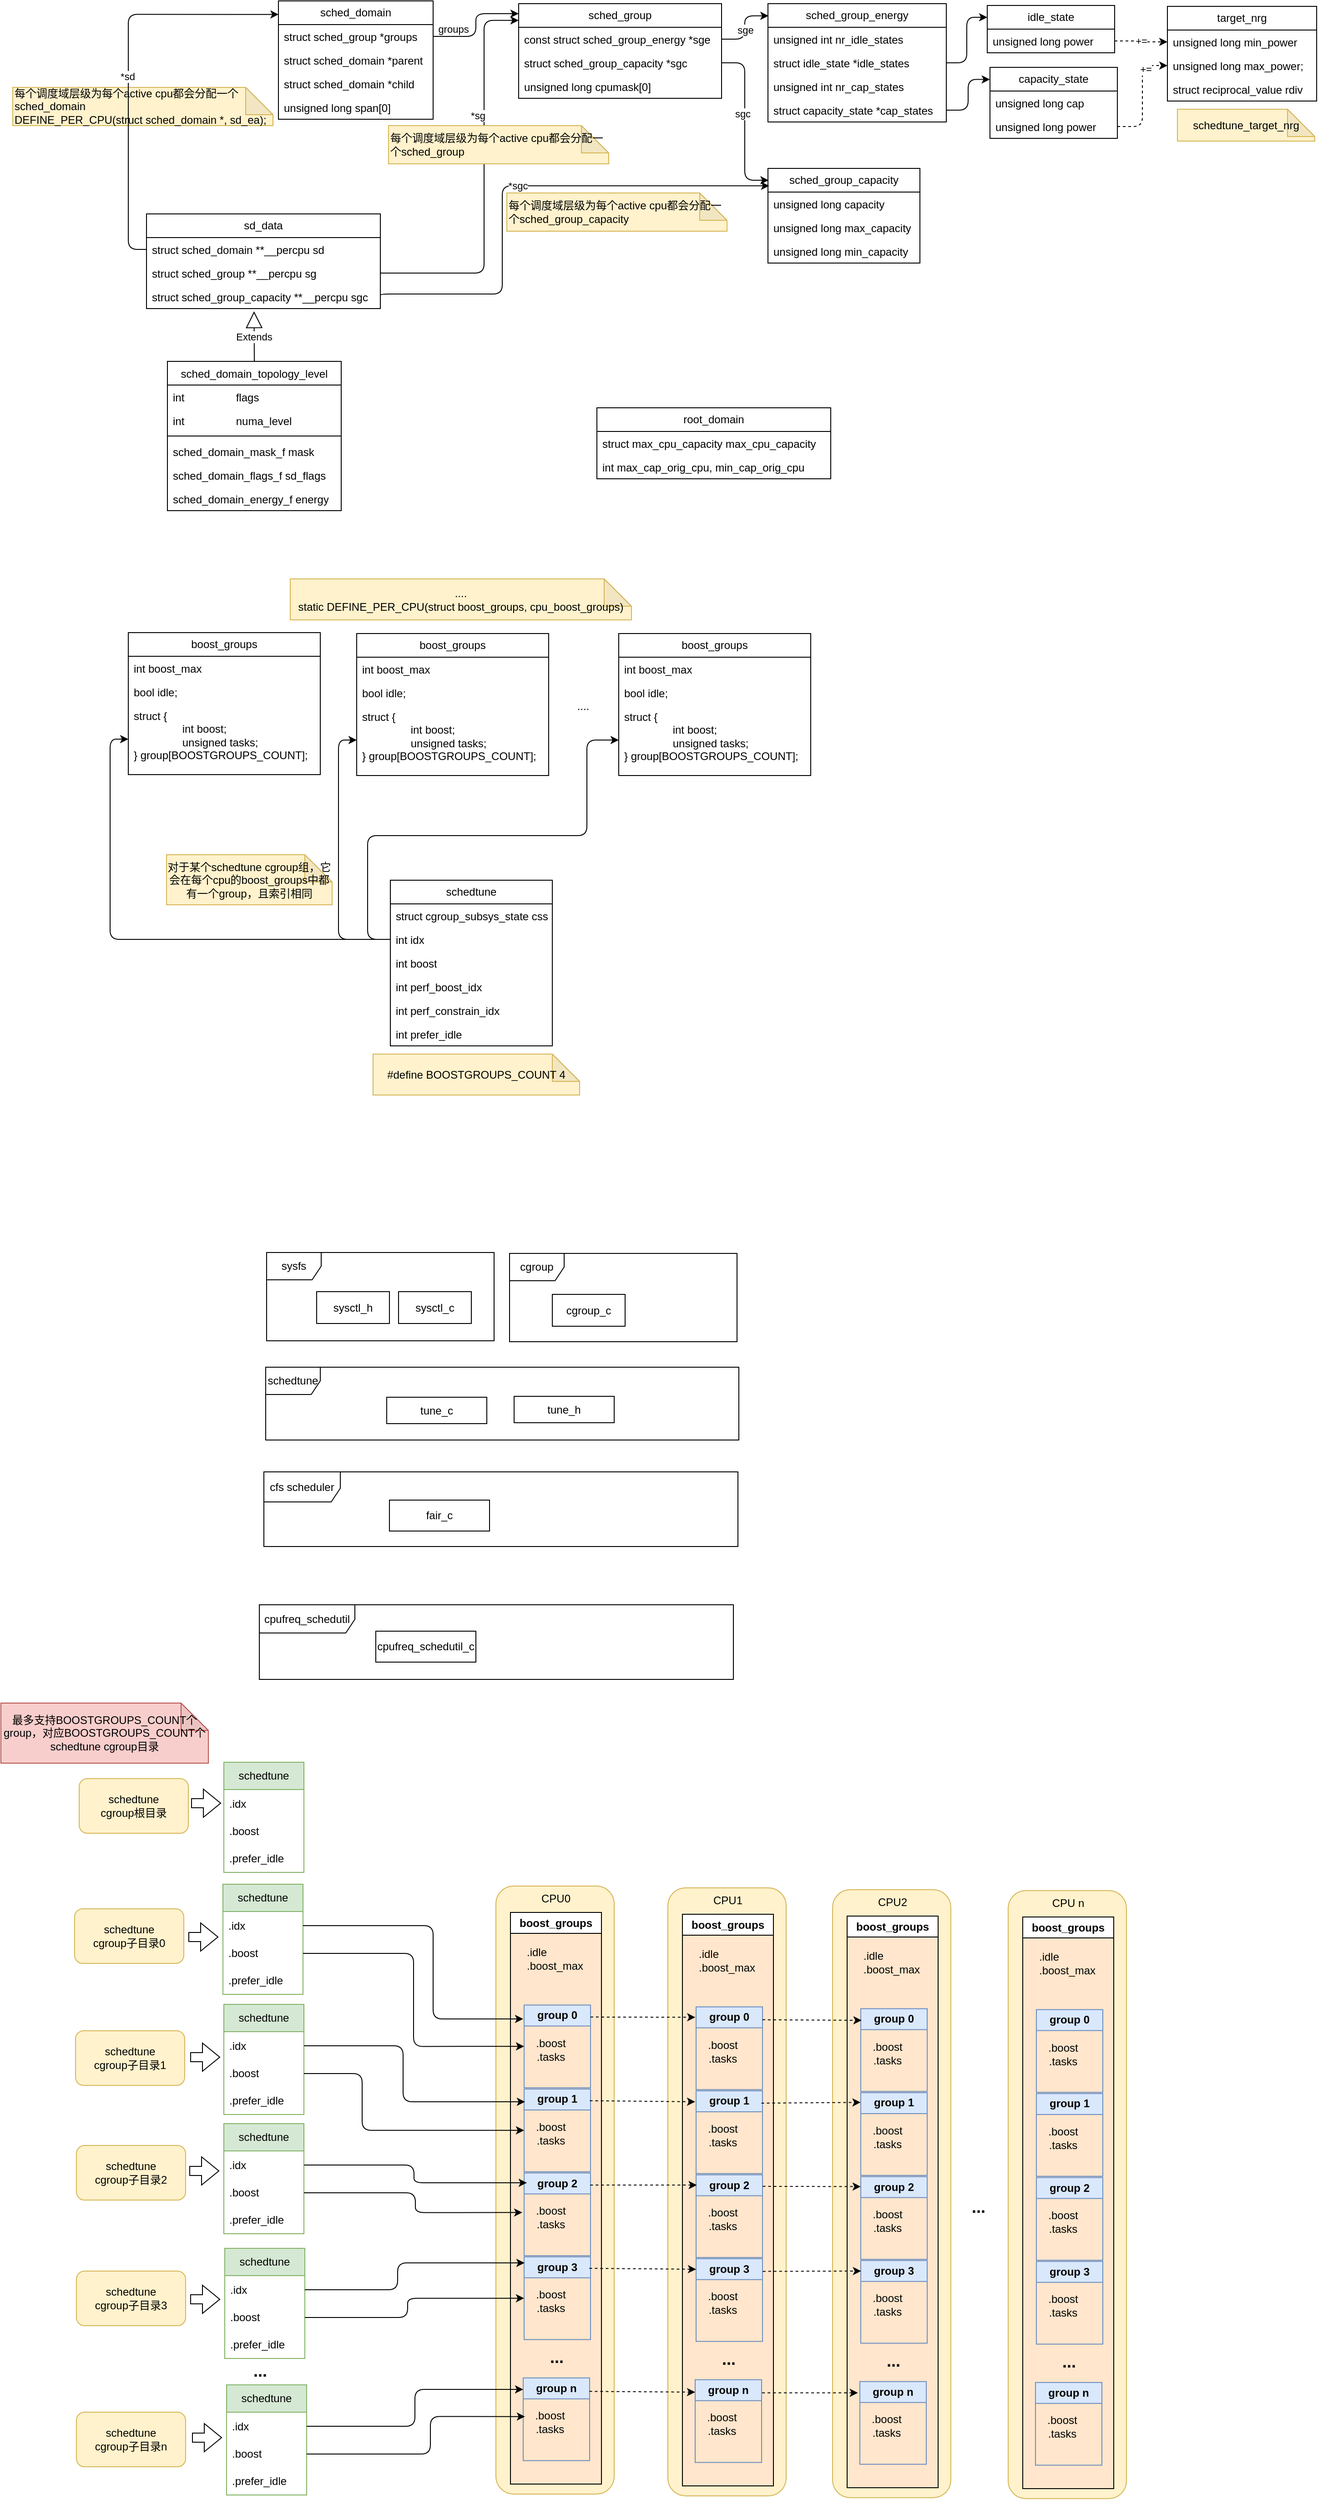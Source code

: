 <mxfile version="24.2.3" type="github">
  <diagram name="第 1 页" id="01agbYeh8jdvlxJhbr0P">
    <mxGraphModel dx="2287" dy="1333" grid="0" gridSize="10" guides="0" tooltips="1" connect="1" arrows="1" fold="1" page="0" pageScale="1" pageWidth="827" pageHeight="1169" math="0" shadow="0">
      <root>
        <mxCell id="0" />
        <mxCell id="1" parent="0" />
        <mxCell id="Nrr0YB8660H5ZBE0gqSO-28" value="" style="rounded=1;whiteSpace=wrap;html=1;fillColor=#fff2cc;strokeColor=#d6b656;" vertex="1" parent="1">
          <mxGeometry x="373" y="1962" width="130" height="668" as="geometry" />
        </mxCell>
        <mxCell id="DIjDcMSTwJ1lfGA5DYHn-1" value="target_nrg" style="swimlane;fontStyle=0;childLayout=stackLayout;horizontal=1;startSize=26;fillColor=none;horizontalStack=0;resizeParent=1;resizeParentMax=0;resizeLast=0;collapsible=1;marginBottom=0;whiteSpace=wrap;html=1;" parent="1" vertex="1">
          <mxGeometry x="1111" y="-103" width="164" height="104" as="geometry" />
        </mxCell>
        <mxCell id="DIjDcMSTwJ1lfGA5DYHn-2" value="unsigned long min_power" style="text;strokeColor=none;fillColor=none;align=left;verticalAlign=top;spacingLeft=4;spacingRight=4;overflow=hidden;rotatable=0;points=[[0,0.5],[1,0.5]];portConstraint=eastwest;whiteSpace=wrap;html=1;" parent="DIjDcMSTwJ1lfGA5DYHn-1" vertex="1">
          <mxGeometry y="26" width="164" height="26" as="geometry" />
        </mxCell>
        <mxCell id="DIjDcMSTwJ1lfGA5DYHn-3" value="unsigned long max_power;" style="text;strokeColor=none;fillColor=none;align=left;verticalAlign=top;spacingLeft=4;spacingRight=4;overflow=hidden;rotatable=0;points=[[0,0.5],[1,0.5]];portConstraint=eastwest;whiteSpace=wrap;html=1;" parent="DIjDcMSTwJ1lfGA5DYHn-1" vertex="1">
          <mxGeometry y="52" width="164" height="26" as="geometry" />
        </mxCell>
        <mxCell id="DIjDcMSTwJ1lfGA5DYHn-4" value="struct reciprocal_value rdiv" style="text;strokeColor=none;fillColor=none;align=left;verticalAlign=top;spacingLeft=4;spacingRight=4;overflow=hidden;rotatable=0;points=[[0,0.5],[1,0.5]];portConstraint=eastwest;whiteSpace=wrap;html=1;" parent="DIjDcMSTwJ1lfGA5DYHn-1" vertex="1">
          <mxGeometry y="78" width="164" height="26" as="geometry" />
        </mxCell>
        <mxCell id="DIjDcMSTwJ1lfGA5DYHn-5" value="sched_domain" style="swimlane;fontStyle=0;childLayout=stackLayout;horizontal=1;startSize=26;fillColor=none;horizontalStack=0;resizeParent=1;resizeParentMax=0;resizeLast=0;collapsible=1;marginBottom=0;whiteSpace=wrap;html=1;" parent="1" vertex="1">
          <mxGeometry x="134" y="-109" width="170" height="130" as="geometry" />
        </mxCell>
        <mxCell id="DIjDcMSTwJ1lfGA5DYHn-6" value="struct sched_group *groups" style="text;strokeColor=none;fillColor=none;align=left;verticalAlign=top;spacingLeft=4;spacingRight=4;overflow=hidden;rotatable=0;points=[[0,0.5],[1,0.5]];portConstraint=eastwest;whiteSpace=wrap;html=1;" parent="DIjDcMSTwJ1lfGA5DYHn-5" vertex="1">
          <mxGeometry y="26" width="170" height="26" as="geometry" />
        </mxCell>
        <mxCell id="DIjDcMSTwJ1lfGA5DYHn-7" value="struct sched_domain *parent" style="text;strokeColor=none;fillColor=none;align=left;verticalAlign=top;spacingLeft=4;spacingRight=4;overflow=hidden;rotatable=0;points=[[0,0.5],[1,0.5]];portConstraint=eastwest;whiteSpace=wrap;html=1;" parent="DIjDcMSTwJ1lfGA5DYHn-5" vertex="1">
          <mxGeometry y="52" width="170" height="26" as="geometry" />
        </mxCell>
        <mxCell id="VDW7BR7wvnO6Wit2rarF-36" value="struct sched_domain *child" style="text;strokeColor=none;fillColor=none;align=left;verticalAlign=top;spacingLeft=4;spacingRight=4;overflow=hidden;rotatable=0;points=[[0,0.5],[1,0.5]];portConstraint=eastwest;whiteSpace=wrap;html=1;" parent="DIjDcMSTwJ1lfGA5DYHn-5" vertex="1">
          <mxGeometry y="78" width="170" height="26" as="geometry" />
        </mxCell>
        <mxCell id="DIjDcMSTwJ1lfGA5DYHn-8" value="unsigned long span[0]" style="text;strokeColor=none;fillColor=none;align=left;verticalAlign=top;spacingLeft=4;spacingRight=4;overflow=hidden;rotatable=0;points=[[0,0.5],[1,0.5]];portConstraint=eastwest;whiteSpace=wrap;html=1;" parent="DIjDcMSTwJ1lfGA5DYHn-5" vertex="1">
          <mxGeometry y="104" width="170" height="26" as="geometry" />
        </mxCell>
        <mxCell id="DIjDcMSTwJ1lfGA5DYHn-9" value="sched_group" style="swimlane;fontStyle=0;childLayout=stackLayout;horizontal=1;startSize=26;fillColor=none;horizontalStack=0;resizeParent=1;resizeParentMax=0;resizeLast=0;collapsible=1;marginBottom=0;whiteSpace=wrap;html=1;" parent="1" vertex="1">
          <mxGeometry x="398" y="-106" width="223" height="104" as="geometry" />
        </mxCell>
        <mxCell id="DIjDcMSTwJ1lfGA5DYHn-10" value="const struct sched_group_energy *sge" style="text;strokeColor=none;fillColor=none;align=left;verticalAlign=top;spacingLeft=4;spacingRight=4;overflow=hidden;rotatable=0;points=[[0,0.5],[1,0.5]];portConstraint=eastwest;whiteSpace=wrap;html=1;" parent="DIjDcMSTwJ1lfGA5DYHn-9" vertex="1">
          <mxGeometry y="26" width="223" height="26" as="geometry" />
        </mxCell>
        <mxCell id="DIjDcMSTwJ1lfGA5DYHn-11" value="struct sched_group_capacity *sgc" style="text;strokeColor=none;fillColor=none;align=left;verticalAlign=top;spacingLeft=4;spacingRight=4;overflow=hidden;rotatable=0;points=[[0,0.5],[1,0.5]];portConstraint=eastwest;whiteSpace=wrap;html=1;" parent="DIjDcMSTwJ1lfGA5DYHn-9" vertex="1">
          <mxGeometry y="52" width="223" height="26" as="geometry" />
        </mxCell>
        <mxCell id="DIjDcMSTwJ1lfGA5DYHn-12" value="unsigned long cpumask[0]" style="text;strokeColor=none;fillColor=none;align=left;verticalAlign=top;spacingLeft=4;spacingRight=4;overflow=hidden;rotatable=0;points=[[0,0.5],[1,0.5]];portConstraint=eastwest;whiteSpace=wrap;html=1;" parent="DIjDcMSTwJ1lfGA5DYHn-9" vertex="1">
          <mxGeometry y="78" width="223" height="26" as="geometry" />
        </mxCell>
        <mxCell id="DIjDcMSTwJ1lfGA5DYHn-13" style="edgeStyle=orthogonalEdgeStyle;rounded=1;orthogonalLoop=1;jettySize=auto;html=1;entryX=0;entryY=0.106;entryDx=0;entryDy=0;entryPerimeter=0;curved=0;" parent="1" source="DIjDcMSTwJ1lfGA5DYHn-6" target="DIjDcMSTwJ1lfGA5DYHn-9" edge="1">
          <mxGeometry relative="1" as="geometry">
            <mxPoint x="380" y="-22" as="targetPoint" />
          </mxGeometry>
        </mxCell>
        <mxCell id="DIjDcMSTwJ1lfGA5DYHn-14" value="groups" style="edgeLabel;html=1;align=center;verticalAlign=middle;resizable=0;points=[];" parent="DIjDcMSTwJ1lfGA5DYHn-13" vertex="1" connectable="0">
          <mxGeometry x="-0.268" y="2" relative="1" as="geometry">
            <mxPoint x="-22" y="-6" as="offset" />
          </mxGeometry>
        </mxCell>
        <mxCell id="DIjDcMSTwJ1lfGA5DYHn-15" value="boost_groups" style="swimlane;fontStyle=0;childLayout=stackLayout;horizontal=1;startSize=26;fillColor=none;horizontalStack=0;resizeParent=1;resizeParentMax=0;resizeLast=0;collapsible=1;marginBottom=0;whiteSpace=wrap;html=1;" parent="1" vertex="1">
          <mxGeometry x="-31" y="585" width="211" height="156" as="geometry" />
        </mxCell>
        <mxCell id="DIjDcMSTwJ1lfGA5DYHn-16" value="int boost_max" style="text;strokeColor=none;fillColor=none;align=left;verticalAlign=top;spacingLeft=4;spacingRight=4;overflow=hidden;rotatable=0;points=[[0,0.5],[1,0.5]];portConstraint=eastwest;whiteSpace=wrap;html=1;" parent="DIjDcMSTwJ1lfGA5DYHn-15" vertex="1">
          <mxGeometry y="26" width="211" height="26" as="geometry" />
        </mxCell>
        <mxCell id="DIjDcMSTwJ1lfGA5DYHn-17" value="bool idle;" style="text;strokeColor=none;fillColor=none;align=left;verticalAlign=top;spacingLeft=4;spacingRight=4;overflow=hidden;rotatable=0;points=[[0,0.5],[1,0.5]];portConstraint=eastwest;whiteSpace=wrap;html=1;" parent="DIjDcMSTwJ1lfGA5DYHn-15" vertex="1">
          <mxGeometry y="52" width="211" height="26" as="geometry" />
        </mxCell>
        <mxCell id="DIjDcMSTwJ1lfGA5DYHn-18" value="&lt;div&gt;struct {&lt;/div&gt;&lt;div&gt;&lt;span style=&quot;background-color: initial;&quot;&gt;&amp;nbsp; &amp;nbsp; &amp;nbsp; &amp;nbsp; &amp;nbsp; &amp;nbsp; &amp;nbsp; &amp;nbsp; int boost;&lt;/span&gt;&lt;br&gt;&lt;/div&gt;&lt;div&gt;&lt;span style=&quot;background-color: initial;&quot;&gt;&amp;nbsp; &amp;nbsp; &amp;nbsp; &amp;nbsp; &amp;nbsp; &amp;nbsp; &amp;nbsp; &amp;nbsp; unsigned tasks;&lt;/span&gt;&lt;/div&gt;&lt;div&gt;&lt;span style=&quot;background-color: initial;&quot;&gt;} group[BOOSTGROUPS_COUNT];&lt;/span&gt;&lt;/div&gt;" style="text;strokeColor=none;fillColor=none;align=left;verticalAlign=top;spacingLeft=4;spacingRight=4;overflow=hidden;rotatable=0;points=[[0,0.5],[1,0.5]];portConstraint=eastwest;whiteSpace=wrap;html=1;" parent="DIjDcMSTwJ1lfGA5DYHn-15" vertex="1">
          <mxGeometry y="78" width="211" height="78" as="geometry" />
        </mxCell>
        <mxCell id="DIjDcMSTwJ1lfGA5DYHn-24" value="schedtune" style="swimlane;fontStyle=0;childLayout=stackLayout;horizontal=1;startSize=26;fillColor=none;horizontalStack=0;resizeParent=1;resizeParentMax=0;resizeLast=0;collapsible=1;marginBottom=0;whiteSpace=wrap;html=1;" parent="1" vertex="1">
          <mxGeometry x="257" y="857" width="178" height="182" as="geometry" />
        </mxCell>
        <mxCell id="DIjDcMSTwJ1lfGA5DYHn-25" value="struct cgroup_subsys_state css" style="text;strokeColor=none;fillColor=none;align=left;verticalAlign=top;spacingLeft=4;spacingRight=4;overflow=hidden;rotatable=0;points=[[0,0.5],[1,0.5]];portConstraint=eastwest;whiteSpace=wrap;html=1;" parent="DIjDcMSTwJ1lfGA5DYHn-24" vertex="1">
          <mxGeometry y="26" width="178" height="26" as="geometry" />
        </mxCell>
        <mxCell id="DIjDcMSTwJ1lfGA5DYHn-26" value="int idx" style="text;strokeColor=none;fillColor=none;align=left;verticalAlign=top;spacingLeft=4;spacingRight=4;overflow=hidden;rotatable=0;points=[[0,0.5],[1,0.5]];portConstraint=eastwest;whiteSpace=wrap;html=1;" parent="DIjDcMSTwJ1lfGA5DYHn-24" vertex="1">
          <mxGeometry y="52" width="178" height="26" as="geometry" />
        </mxCell>
        <mxCell id="DIjDcMSTwJ1lfGA5DYHn-27" value="int boost" style="text;strokeColor=none;fillColor=none;align=left;verticalAlign=top;spacingLeft=4;spacingRight=4;overflow=hidden;rotatable=0;points=[[0,0.5],[1,0.5]];portConstraint=eastwest;whiteSpace=wrap;html=1;" parent="DIjDcMSTwJ1lfGA5DYHn-24" vertex="1">
          <mxGeometry y="78" width="178" height="26" as="geometry" />
        </mxCell>
        <mxCell id="DIjDcMSTwJ1lfGA5DYHn-28" value="int perf_boost_idx" style="text;strokeColor=none;fillColor=none;align=left;verticalAlign=top;spacingLeft=4;spacingRight=4;overflow=hidden;rotatable=0;points=[[0,0.5],[1,0.5]];portConstraint=eastwest;whiteSpace=wrap;html=1;" parent="DIjDcMSTwJ1lfGA5DYHn-24" vertex="1">
          <mxGeometry y="104" width="178" height="26" as="geometry" />
        </mxCell>
        <mxCell id="DIjDcMSTwJ1lfGA5DYHn-29" value="int perf_constrain_idx" style="text;strokeColor=none;fillColor=none;align=left;verticalAlign=top;spacingLeft=4;spacingRight=4;overflow=hidden;rotatable=0;points=[[0,0.5],[1,0.5]];portConstraint=eastwest;whiteSpace=wrap;html=1;" parent="DIjDcMSTwJ1lfGA5DYHn-24" vertex="1">
          <mxGeometry y="130" width="178" height="26" as="geometry" />
        </mxCell>
        <mxCell id="_Hb8ZXm0ojiE5atUSY3U-40" value="int prefer_idle" style="text;strokeColor=none;fillColor=none;align=left;verticalAlign=top;spacingLeft=4;spacingRight=4;overflow=hidden;rotatable=0;points=[[0,0.5],[1,0.5]];portConstraint=eastwest;whiteSpace=wrap;html=1;" parent="DIjDcMSTwJ1lfGA5DYHn-24" vertex="1">
          <mxGeometry y="156" width="178" height="26" as="geometry" />
        </mxCell>
        <mxCell id="DIjDcMSTwJ1lfGA5DYHn-30" value="&lt;div&gt;....&lt;/div&gt;static DEFINE_PER_CPU(struct boost_groups, cpu_boost_groups)" style="shape=note;whiteSpace=wrap;html=1;backgroundOutline=1;darkOpacity=0.05;fillColor=#fff2cc;strokeColor=#d6b656;" parent="1" vertex="1">
          <mxGeometry x="147" y="526" width="375" height="45" as="geometry" />
        </mxCell>
        <mxCell id="VDW7BR7wvnO6Wit2rarF-1" value="schedtune_target_nrg" style="shape=note;whiteSpace=wrap;html=1;backgroundOutline=1;darkOpacity=0.05;fillColor=#fff2cc;strokeColor=#d6b656;" parent="1" vertex="1">
          <mxGeometry x="1122" y="10" width="151" height="35" as="geometry" />
        </mxCell>
        <mxCell id="VDW7BR7wvnO6Wit2rarF-11" value="sched_group_capacity" style="swimlane;fontStyle=0;childLayout=stackLayout;horizontal=1;startSize=26;fillColor=none;horizontalStack=0;resizeParent=1;resizeParentMax=0;resizeLast=0;collapsible=1;marginBottom=0;whiteSpace=wrap;html=1;" parent="1" vertex="1">
          <mxGeometry x="672" y="75" width="167" height="104" as="geometry" />
        </mxCell>
        <mxCell id="VDW7BR7wvnO6Wit2rarF-12" value="unsigned long capacity" style="text;strokeColor=none;fillColor=none;align=left;verticalAlign=top;spacingLeft=4;spacingRight=4;overflow=hidden;rotatable=0;points=[[0,0.5],[1,0.5]];portConstraint=eastwest;whiteSpace=wrap;html=1;" parent="VDW7BR7wvnO6Wit2rarF-11" vertex="1">
          <mxGeometry y="26" width="167" height="26" as="geometry" />
        </mxCell>
        <mxCell id="VDW7BR7wvnO6Wit2rarF-13" value="unsigned long max_capacity" style="text;strokeColor=none;fillColor=none;align=left;verticalAlign=top;spacingLeft=4;spacingRight=4;overflow=hidden;rotatable=0;points=[[0,0.5],[1,0.5]];portConstraint=eastwest;whiteSpace=wrap;html=1;" parent="VDW7BR7wvnO6Wit2rarF-11" vertex="1">
          <mxGeometry y="52" width="167" height="26" as="geometry" />
        </mxCell>
        <mxCell id="VDW7BR7wvnO6Wit2rarF-14" value="unsigned long min_capacity" style="text;strokeColor=none;fillColor=none;align=left;verticalAlign=top;spacingLeft=4;spacingRight=4;overflow=hidden;rotatable=0;points=[[0,0.5],[1,0.5]];portConstraint=eastwest;whiteSpace=wrap;html=1;" parent="VDW7BR7wvnO6Wit2rarF-11" vertex="1">
          <mxGeometry y="78" width="167" height="26" as="geometry" />
        </mxCell>
        <mxCell id="VDW7BR7wvnO6Wit2rarF-16" style="edgeStyle=orthogonalEdgeStyle;rounded=1;orthogonalLoop=1;jettySize=auto;html=1;entryX=0.004;entryY=0.125;entryDx=0;entryDy=0;entryPerimeter=0;exitX=1;exitY=0.5;exitDx=0;exitDy=0;curved=0;" parent="1" source="DIjDcMSTwJ1lfGA5DYHn-11" target="VDW7BR7wvnO6Wit2rarF-11" edge="1">
          <mxGeometry relative="1" as="geometry" />
        </mxCell>
        <mxCell id="VDW7BR7wvnO6Wit2rarF-17" value="sgc" style="edgeLabel;html=1;align=center;verticalAlign=middle;resizable=0;points=[];" parent="VDW7BR7wvnO6Wit2rarF-16" vertex="1" connectable="0">
          <mxGeometry x="-0.1" y="-2" relative="1" as="geometry">
            <mxPoint x="-1" as="offset" />
          </mxGeometry>
        </mxCell>
        <mxCell id="VDW7BR7wvnO6Wit2rarF-18" value="sched_group_energy" style="swimlane;fontStyle=0;childLayout=stackLayout;horizontal=1;startSize=26;fillColor=none;horizontalStack=0;resizeParent=1;resizeParentMax=0;resizeLast=0;collapsible=1;marginBottom=0;whiteSpace=wrap;html=1;" parent="1" vertex="1">
          <mxGeometry x="672" y="-106" width="196" height="130" as="geometry" />
        </mxCell>
        <mxCell id="VDW7BR7wvnO6Wit2rarF-19" value="unsigned int nr_idle_states" style="text;strokeColor=none;fillColor=none;align=left;verticalAlign=top;spacingLeft=4;spacingRight=4;overflow=hidden;rotatable=0;points=[[0,0.5],[1,0.5]];portConstraint=eastwest;whiteSpace=wrap;html=1;" parent="VDW7BR7wvnO6Wit2rarF-18" vertex="1">
          <mxGeometry y="26" width="196" height="26" as="geometry" />
        </mxCell>
        <mxCell id="VDW7BR7wvnO6Wit2rarF-20" value="struct idle_state *idle_states" style="text;strokeColor=none;fillColor=none;align=left;verticalAlign=top;spacingLeft=4;spacingRight=4;overflow=hidden;rotatable=0;points=[[0,0.5],[1,0.5]];portConstraint=eastwest;whiteSpace=wrap;html=1;" parent="VDW7BR7wvnO6Wit2rarF-18" vertex="1">
          <mxGeometry y="52" width="196" height="26" as="geometry" />
        </mxCell>
        <mxCell id="VDW7BR7wvnO6Wit2rarF-21" value="unsigned int nr_cap_states" style="text;strokeColor=none;fillColor=none;align=left;verticalAlign=top;spacingLeft=4;spacingRight=4;overflow=hidden;rotatable=0;points=[[0,0.5],[1,0.5]];portConstraint=eastwest;whiteSpace=wrap;html=1;" parent="VDW7BR7wvnO6Wit2rarF-18" vertex="1">
          <mxGeometry y="78" width="196" height="26" as="geometry" />
        </mxCell>
        <mxCell id="VDW7BR7wvnO6Wit2rarF-22" value="struct capacity_state *cap_states" style="text;strokeColor=none;fillColor=none;align=left;verticalAlign=top;spacingLeft=4;spacingRight=4;overflow=hidden;rotatable=0;points=[[0,0.5],[1,0.5]];portConstraint=eastwest;whiteSpace=wrap;html=1;" parent="VDW7BR7wvnO6Wit2rarF-18" vertex="1">
          <mxGeometry y="104" width="196" height="26" as="geometry" />
        </mxCell>
        <mxCell id="VDW7BR7wvnO6Wit2rarF-23" style="edgeStyle=orthogonalEdgeStyle;rounded=1;orthogonalLoop=1;jettySize=auto;html=1;entryX=0.003;entryY=0.103;entryDx=0;entryDy=0;entryPerimeter=0;curved=0;" parent="1" source="DIjDcMSTwJ1lfGA5DYHn-10" target="VDW7BR7wvnO6Wit2rarF-18" edge="1">
          <mxGeometry relative="1" as="geometry" />
        </mxCell>
        <mxCell id="VDW7BR7wvnO6Wit2rarF-24" value="sge" style="edgeLabel;html=1;align=center;verticalAlign=middle;resizable=0;points=[];" parent="VDW7BR7wvnO6Wit2rarF-23" vertex="1" connectable="0">
          <mxGeometry x="-0.063" relative="1" as="geometry">
            <mxPoint as="offset" />
          </mxGeometry>
        </mxCell>
        <mxCell id="VDW7BR7wvnO6Wit2rarF-25" value="idle_state" style="swimlane;fontStyle=0;childLayout=stackLayout;horizontal=1;startSize=26;fillColor=none;horizontalStack=0;resizeParent=1;resizeParentMax=0;resizeLast=0;collapsible=1;marginBottom=0;whiteSpace=wrap;html=1;" parent="1" vertex="1">
          <mxGeometry x="913" y="-104" width="140" height="52" as="geometry" />
        </mxCell>
        <mxCell id="VDW7BR7wvnO6Wit2rarF-26" value="unsigned long power" style="text;strokeColor=none;fillColor=none;align=left;verticalAlign=top;spacingLeft=4;spacingRight=4;overflow=hidden;rotatable=0;points=[[0,0.5],[1,0.5]];portConstraint=eastwest;whiteSpace=wrap;html=1;" parent="VDW7BR7wvnO6Wit2rarF-25" vertex="1">
          <mxGeometry y="26" width="140" height="26" as="geometry" />
        </mxCell>
        <mxCell id="VDW7BR7wvnO6Wit2rarF-29" style="edgeStyle=orthogonalEdgeStyle;rounded=1;orthogonalLoop=1;jettySize=auto;html=1;entryX=0;entryY=0.25;entryDx=0;entryDy=0;curved=0;" parent="1" source="VDW7BR7wvnO6Wit2rarF-20" target="VDW7BR7wvnO6Wit2rarF-25" edge="1">
          <mxGeometry relative="1" as="geometry" />
        </mxCell>
        <mxCell id="VDW7BR7wvnO6Wit2rarF-30" value="capacity_state" style="swimlane;fontStyle=0;childLayout=stackLayout;horizontal=1;startSize=26;fillColor=none;horizontalStack=0;resizeParent=1;resizeParentMax=0;resizeLast=0;collapsible=1;marginBottom=0;whiteSpace=wrap;html=1;" parent="1" vertex="1">
          <mxGeometry x="916" y="-36" width="140" height="78" as="geometry" />
        </mxCell>
        <mxCell id="VDW7BR7wvnO6Wit2rarF-31" value="unsigned long cap" style="text;strokeColor=none;fillColor=none;align=left;verticalAlign=top;spacingLeft=4;spacingRight=4;overflow=hidden;rotatable=0;points=[[0,0.5],[1,0.5]];portConstraint=eastwest;whiteSpace=wrap;html=1;" parent="VDW7BR7wvnO6Wit2rarF-30" vertex="1">
          <mxGeometry y="26" width="140" height="26" as="geometry" />
        </mxCell>
        <mxCell id="VDW7BR7wvnO6Wit2rarF-32" value="unsigned long power" style="text;strokeColor=none;fillColor=none;align=left;verticalAlign=top;spacingLeft=4;spacingRight=4;overflow=hidden;rotatable=0;points=[[0,0.5],[1,0.5]];portConstraint=eastwest;whiteSpace=wrap;html=1;" parent="VDW7BR7wvnO6Wit2rarF-30" vertex="1">
          <mxGeometry y="52" width="140" height="26" as="geometry" />
        </mxCell>
        <mxCell id="VDW7BR7wvnO6Wit2rarF-34" style="edgeStyle=orthogonalEdgeStyle;rounded=1;orthogonalLoop=1;jettySize=auto;html=1;entryX=-0.001;entryY=0.17;entryDx=0;entryDy=0;entryPerimeter=0;curved=0;" parent="1" source="VDW7BR7wvnO6Wit2rarF-22" target="VDW7BR7wvnO6Wit2rarF-30" edge="1">
          <mxGeometry relative="1" as="geometry" />
        </mxCell>
        <mxCell id="VDW7BR7wvnO6Wit2rarF-37" value="&lt;div&gt;每个调度域层级为每个active cpu都会分配一个sched_domain&lt;/div&gt;DEFINE_PER_CPU(struct sched_domain *, sd_ea);" style="shape=note;whiteSpace=wrap;html=1;backgroundOutline=1;darkOpacity=0.05;fillColor=#fff2cc;strokeColor=#d6b656;align=left;" parent="1" vertex="1">
          <mxGeometry x="-158" y="-14" width="286" height="42" as="geometry" />
        </mxCell>
        <mxCell id="VDW7BR7wvnO6Wit2rarF-54" style="edgeStyle=orthogonalEdgeStyle;rounded=1;orthogonalLoop=1;jettySize=auto;html=1;entryX=0;entryY=0.5;entryDx=0;entryDy=0;curved=0;dashed=1;" parent="1" source="VDW7BR7wvnO6Wit2rarF-26" target="DIjDcMSTwJ1lfGA5DYHn-2" edge="1">
          <mxGeometry relative="1" as="geometry" />
        </mxCell>
        <mxCell id="VDW7BR7wvnO6Wit2rarF-56" value="+=" style="edgeLabel;html=1;align=center;verticalAlign=middle;resizable=0;points=[];" parent="VDW7BR7wvnO6Wit2rarF-54" vertex="1" connectable="0">
          <mxGeometry x="-0.027" relative="1" as="geometry">
            <mxPoint as="offset" />
          </mxGeometry>
        </mxCell>
        <mxCell id="VDW7BR7wvnO6Wit2rarF-55" style="edgeStyle=orthogonalEdgeStyle;rounded=1;orthogonalLoop=1;jettySize=auto;html=1;entryX=0;entryY=0.5;entryDx=0;entryDy=0;curved=0;dashed=1;" parent="1" source="VDW7BR7wvnO6Wit2rarF-32" target="DIjDcMSTwJ1lfGA5DYHn-3" edge="1">
          <mxGeometry relative="1" as="geometry" />
        </mxCell>
        <mxCell id="VDW7BR7wvnO6Wit2rarF-57" value="+=" style="edgeLabel;html=1;align=center;verticalAlign=middle;resizable=0;points=[];" parent="VDW7BR7wvnO6Wit2rarF-55" vertex="1" connectable="0">
          <mxGeometry x="0.481" y="-3" relative="1" as="geometry">
            <mxPoint as="offset" />
          </mxGeometry>
        </mxCell>
        <mxCell id="XPc6dLiuJMic1bVL03bc-5" value="sd_data" style="swimlane;fontStyle=0;childLayout=stackLayout;horizontal=1;startSize=26;fillColor=none;horizontalStack=0;resizeParent=1;resizeParentMax=0;resizeLast=0;collapsible=1;marginBottom=0;whiteSpace=wrap;html=1;" parent="1" vertex="1">
          <mxGeometry x="-11" y="125" width="257" height="104" as="geometry" />
        </mxCell>
        <mxCell id="XPc6dLiuJMic1bVL03bc-6" value="struct sched_domain **__percpu sd" style="text;strokeColor=none;fillColor=none;align=left;verticalAlign=top;spacingLeft=4;spacingRight=4;overflow=hidden;rotatable=0;points=[[0,0.5],[1,0.5]];portConstraint=eastwest;whiteSpace=wrap;html=1;" parent="XPc6dLiuJMic1bVL03bc-5" vertex="1">
          <mxGeometry y="26" width="257" height="26" as="geometry" />
        </mxCell>
        <mxCell id="XPc6dLiuJMic1bVL03bc-7" value="struct sched_group **__percpu sg" style="text;strokeColor=none;fillColor=none;align=left;verticalAlign=top;spacingLeft=4;spacingRight=4;overflow=hidden;rotatable=0;points=[[0,0.5],[1,0.5]];portConstraint=eastwest;whiteSpace=wrap;html=1;" parent="XPc6dLiuJMic1bVL03bc-5" vertex="1">
          <mxGeometry y="52" width="257" height="26" as="geometry" />
        </mxCell>
        <mxCell id="XPc6dLiuJMic1bVL03bc-8" value="struct sched_group_capacity **__percpu sgc" style="text;strokeColor=none;fillColor=none;align=left;verticalAlign=top;spacingLeft=4;spacingRight=4;overflow=hidden;rotatable=0;points=[[0,0.5],[1,0.5]];portConstraint=eastwest;whiteSpace=wrap;html=1;" parent="XPc6dLiuJMic1bVL03bc-5" vertex="1">
          <mxGeometry y="78" width="257" height="26" as="geometry" />
        </mxCell>
        <mxCell id="XPc6dLiuJMic1bVL03bc-9" value="&lt;span style=&quot;font-weight: 400;&quot;&gt;sched_domain_topology_level&lt;/span&gt;" style="swimlane;fontStyle=1;align=center;verticalAlign=top;childLayout=stackLayout;horizontal=1;startSize=26;horizontalStack=0;resizeParent=1;resizeParentMax=0;resizeLast=0;collapsible=1;marginBottom=0;whiteSpace=wrap;html=1;" parent="1" vertex="1">
          <mxGeometry x="12" y="287" width="191" height="164" as="geometry" />
        </mxCell>
        <mxCell id="XPc6dLiuJMic1bVL03bc-10" value="int&amp;nbsp; &amp;nbsp; &amp;nbsp; &amp;nbsp; &amp;nbsp; &amp;nbsp; &amp;nbsp; &amp;nbsp; &amp;nbsp;flags" style="text;strokeColor=none;fillColor=none;align=left;verticalAlign=top;spacingLeft=4;spacingRight=4;overflow=hidden;rotatable=0;points=[[0,0.5],[1,0.5]];portConstraint=eastwest;whiteSpace=wrap;html=1;" parent="XPc6dLiuJMic1bVL03bc-9" vertex="1">
          <mxGeometry y="26" width="191" height="26" as="geometry" />
        </mxCell>
        <mxCell id="XPc6dLiuJMic1bVL03bc-14" value="int&amp;nbsp; &amp;nbsp; &amp;nbsp; &amp;nbsp; &amp;nbsp; &amp;nbsp; &amp;nbsp; &amp;nbsp; &amp;nbsp;numa_level" style="text;strokeColor=none;fillColor=none;align=left;verticalAlign=top;spacingLeft=4;spacingRight=4;overflow=hidden;rotatable=0;points=[[0,0.5],[1,0.5]];portConstraint=eastwest;whiteSpace=wrap;html=1;" parent="XPc6dLiuJMic1bVL03bc-9" vertex="1">
          <mxGeometry y="52" width="191" height="26" as="geometry" />
        </mxCell>
        <mxCell id="XPc6dLiuJMic1bVL03bc-11" value="" style="line;strokeWidth=1;fillColor=none;align=left;verticalAlign=middle;spacingTop=-1;spacingLeft=3;spacingRight=3;rotatable=0;labelPosition=right;points=[];portConstraint=eastwest;strokeColor=inherit;" parent="XPc6dLiuJMic1bVL03bc-9" vertex="1">
          <mxGeometry y="78" width="191" height="8" as="geometry" />
        </mxCell>
        <mxCell id="XPc6dLiuJMic1bVL03bc-12" value="sched_domain_mask_f mask" style="text;strokeColor=none;fillColor=none;align=left;verticalAlign=top;spacingLeft=4;spacingRight=4;overflow=hidden;rotatable=0;points=[[0,0.5],[1,0.5]];portConstraint=eastwest;whiteSpace=wrap;html=1;" parent="XPc6dLiuJMic1bVL03bc-9" vertex="1">
          <mxGeometry y="86" width="191" height="26" as="geometry" />
        </mxCell>
        <mxCell id="XPc6dLiuJMic1bVL03bc-13" value="sched_domain_flags_f sd_flags" style="text;strokeColor=none;fillColor=none;align=left;verticalAlign=top;spacingLeft=4;spacingRight=4;overflow=hidden;rotatable=0;points=[[0,0.5],[1,0.5]];portConstraint=eastwest;whiteSpace=wrap;html=1;" parent="XPc6dLiuJMic1bVL03bc-9" vertex="1">
          <mxGeometry y="112" width="191" height="26" as="geometry" />
        </mxCell>
        <mxCell id="XPc6dLiuJMic1bVL03bc-15" value="sched_domain_energy_f energy" style="text;strokeColor=none;fillColor=none;align=left;verticalAlign=top;spacingLeft=4;spacingRight=4;overflow=hidden;rotatable=0;points=[[0,0.5],[1,0.5]];portConstraint=eastwest;whiteSpace=wrap;html=1;" parent="XPc6dLiuJMic1bVL03bc-9" vertex="1">
          <mxGeometry y="138" width="191" height="26" as="geometry" />
        </mxCell>
        <mxCell id="XPc6dLiuJMic1bVL03bc-16" value="Extends" style="endArrow=block;endSize=16;endFill=0;html=1;rounded=0;exitX=0.5;exitY=0;exitDx=0;exitDy=0;entryX=0.46;entryY=1.115;entryDx=0;entryDy=0;entryPerimeter=0;" parent="1" source="XPc6dLiuJMic1bVL03bc-9" target="XPc6dLiuJMic1bVL03bc-8" edge="1">
          <mxGeometry width="160" relative="1" as="geometry">
            <mxPoint x="344" y="290" as="sourcePoint" />
            <mxPoint x="504" y="290" as="targetPoint" />
          </mxGeometry>
        </mxCell>
        <mxCell id="XPc6dLiuJMic1bVL03bc-17" style="edgeStyle=orthogonalEdgeStyle;rounded=1;orthogonalLoop=1;jettySize=auto;html=1;entryX=0.001;entryY=0.114;entryDx=0;entryDy=0;entryPerimeter=0;curved=0;exitX=0;exitY=0.5;exitDx=0;exitDy=0;" parent="1" source="XPc6dLiuJMic1bVL03bc-6" target="DIjDcMSTwJ1lfGA5DYHn-5" edge="1">
          <mxGeometry relative="1" as="geometry" />
        </mxCell>
        <mxCell id="XPc6dLiuJMic1bVL03bc-18" value="*sd" style="edgeLabel;html=1;align=center;verticalAlign=middle;resizable=0;points=[];" parent="XPc6dLiuJMic1bVL03bc-17" vertex="1" connectable="0">
          <mxGeometry x="-0.051" y="1" relative="1" as="geometry">
            <mxPoint as="offset" />
          </mxGeometry>
        </mxCell>
        <mxCell id="XPc6dLiuJMic1bVL03bc-20" style="edgeStyle=orthogonalEdgeStyle;rounded=1;orthogonalLoop=1;jettySize=auto;html=1;entryX=0;entryY=0.177;entryDx=0;entryDy=0;entryPerimeter=0;curved=0;" parent="1" source="XPc6dLiuJMic1bVL03bc-7" target="DIjDcMSTwJ1lfGA5DYHn-9" edge="1">
          <mxGeometry relative="1" as="geometry">
            <Array as="points">
              <mxPoint x="360" y="190" />
              <mxPoint x="360" y="-88" />
            </Array>
          </mxGeometry>
        </mxCell>
        <mxCell id="XPc6dLiuJMic1bVL03bc-21" value="*sg" style="edgeLabel;html=1;align=center;verticalAlign=middle;resizable=0;points=[];" parent="XPc6dLiuJMic1bVL03bc-20" vertex="1" connectable="0">
          <mxGeometry x="0.19" y="1" relative="1" as="geometry">
            <mxPoint x="-6" y="-32" as="offset" />
          </mxGeometry>
        </mxCell>
        <mxCell id="XPc6dLiuJMic1bVL03bc-22" style="edgeStyle=orthogonalEdgeStyle;rounded=1;orthogonalLoop=1;jettySize=auto;html=1;entryX=0.008;entryY=0.184;entryDx=0;entryDy=0;entryPerimeter=0;curved=0;exitX=1;exitY=0.5;exitDx=0;exitDy=0;" parent="1" source="XPc6dLiuJMic1bVL03bc-8" target="VDW7BR7wvnO6Wit2rarF-11" edge="1">
          <mxGeometry relative="1" as="geometry">
            <Array as="points">
              <mxPoint x="380" y="213" />
              <mxPoint x="380" y="94" />
            </Array>
          </mxGeometry>
        </mxCell>
        <mxCell id="XPc6dLiuJMic1bVL03bc-23" value="*sgc" style="edgeLabel;html=1;align=center;verticalAlign=middle;resizable=0;points=[];" parent="XPc6dLiuJMic1bVL03bc-22" vertex="1" connectable="0">
          <mxGeometry x="0.078" y="4" relative="1" as="geometry">
            <mxPoint x="-23" y="4" as="offset" />
          </mxGeometry>
        </mxCell>
        <mxCell id="XPc6dLiuJMic1bVL03bc-24" value="&lt;div&gt;每个调度域层级为每个active cpu都会分配一个sched_group&lt;/div&gt;" style="shape=note;whiteSpace=wrap;html=1;backgroundOutline=1;darkOpacity=0.05;fillColor=#fff2cc;strokeColor=#d6b656;align=left;" parent="1" vertex="1">
          <mxGeometry x="255" y="28" width="242" height="42" as="geometry" />
        </mxCell>
        <mxCell id="XPc6dLiuJMic1bVL03bc-25" value="&lt;div&gt;每个调度域层级为每个active cpu都会分配一个&lt;span style=&quot;text-align: center; background-color: initial;&quot;&gt;sched_group_capacity&lt;/span&gt;&lt;/div&gt;" style="shape=note;whiteSpace=wrap;html=1;backgroundOutline=1;darkOpacity=0.05;fillColor=#fff2cc;strokeColor=#d6b656;align=left;" parent="1" vertex="1">
          <mxGeometry x="385" y="102" width="242" height="42" as="geometry" />
        </mxCell>
        <mxCell id="XPc6dLiuJMic1bVL03bc-28" value="root_domain" style="swimlane;fontStyle=0;childLayout=stackLayout;horizontal=1;startSize=26;fillColor=none;horizontalStack=0;resizeParent=1;resizeParentMax=0;resizeLast=0;collapsible=1;marginBottom=0;whiteSpace=wrap;html=1;" parent="1" vertex="1">
          <mxGeometry x="484" y="338" width="257" height="78" as="geometry" />
        </mxCell>
        <mxCell id="XPc6dLiuJMic1bVL03bc-29" value="struct max_cpu_capacity max_cpu_capacity" style="text;strokeColor=none;fillColor=none;align=left;verticalAlign=top;spacingLeft=4;spacingRight=4;overflow=hidden;rotatable=0;points=[[0,0.5],[1,0.5]];portConstraint=eastwest;whiteSpace=wrap;html=1;" parent="XPc6dLiuJMic1bVL03bc-28" vertex="1">
          <mxGeometry y="26" width="257" height="26" as="geometry" />
        </mxCell>
        <mxCell id="XPc6dLiuJMic1bVL03bc-30" value="int max_cap_orig_cpu, min_cap_orig_cpu" style="text;strokeColor=none;fillColor=none;align=left;verticalAlign=top;spacingLeft=4;spacingRight=4;overflow=hidden;rotatable=0;points=[[0,0.5],[1,0.5]];portConstraint=eastwest;whiteSpace=wrap;html=1;" parent="XPc6dLiuJMic1bVL03bc-28" vertex="1">
          <mxGeometry y="52" width="257" height="26" as="geometry" />
        </mxCell>
        <mxCell id="_Hb8ZXm0ojiE5atUSY3U-1" value="boost_groups" style="swimlane;fontStyle=0;childLayout=stackLayout;horizontal=1;startSize=26;fillColor=none;horizontalStack=0;resizeParent=1;resizeParentMax=0;resizeLast=0;collapsible=1;marginBottom=0;whiteSpace=wrap;html=1;" parent="1" vertex="1">
          <mxGeometry x="220" y="586" width="211" height="156" as="geometry" />
        </mxCell>
        <mxCell id="_Hb8ZXm0ojiE5atUSY3U-2" value="int boost_max" style="text;strokeColor=none;fillColor=none;align=left;verticalAlign=top;spacingLeft=4;spacingRight=4;overflow=hidden;rotatable=0;points=[[0,0.5],[1,0.5]];portConstraint=eastwest;whiteSpace=wrap;html=1;" parent="_Hb8ZXm0ojiE5atUSY3U-1" vertex="1">
          <mxGeometry y="26" width="211" height="26" as="geometry" />
        </mxCell>
        <mxCell id="_Hb8ZXm0ojiE5atUSY3U-3" value="bool idle;" style="text;strokeColor=none;fillColor=none;align=left;verticalAlign=top;spacingLeft=4;spacingRight=4;overflow=hidden;rotatable=0;points=[[0,0.5],[1,0.5]];portConstraint=eastwest;whiteSpace=wrap;html=1;" parent="_Hb8ZXm0ojiE5atUSY3U-1" vertex="1">
          <mxGeometry y="52" width="211" height="26" as="geometry" />
        </mxCell>
        <mxCell id="_Hb8ZXm0ojiE5atUSY3U-4" value="&lt;div&gt;struct {&lt;/div&gt;&lt;div&gt;&lt;span style=&quot;background-color: initial;&quot;&gt;&amp;nbsp; &amp;nbsp; &amp;nbsp; &amp;nbsp; &amp;nbsp; &amp;nbsp; &amp;nbsp; &amp;nbsp; int boost;&lt;/span&gt;&lt;br&gt;&lt;/div&gt;&lt;div&gt;&lt;span style=&quot;background-color: initial;&quot;&gt;&amp;nbsp; &amp;nbsp; &amp;nbsp; &amp;nbsp; &amp;nbsp; &amp;nbsp; &amp;nbsp; &amp;nbsp; unsigned tasks;&lt;/span&gt;&lt;/div&gt;&lt;div&gt;&lt;span style=&quot;background-color: initial;&quot;&gt;} group[BOOSTGROUPS_COUNT];&lt;/span&gt;&lt;/div&gt;" style="text;strokeColor=none;fillColor=none;align=left;verticalAlign=top;spacingLeft=4;spacingRight=4;overflow=hidden;rotatable=0;points=[[0,0.5],[1,0.5]];portConstraint=eastwest;whiteSpace=wrap;html=1;" parent="_Hb8ZXm0ojiE5atUSY3U-1" vertex="1">
          <mxGeometry y="78" width="211" height="78" as="geometry" />
        </mxCell>
        <mxCell id="_Hb8ZXm0ojiE5atUSY3U-9" value="boost_groups" style="swimlane;fontStyle=0;childLayout=stackLayout;horizontal=1;startSize=26;fillColor=none;horizontalStack=0;resizeParent=1;resizeParentMax=0;resizeLast=0;collapsible=1;marginBottom=0;whiteSpace=wrap;html=1;" parent="1" vertex="1">
          <mxGeometry x="508" y="586" width="211" height="156" as="geometry" />
        </mxCell>
        <mxCell id="_Hb8ZXm0ojiE5atUSY3U-10" value="int boost_max" style="text;strokeColor=none;fillColor=none;align=left;verticalAlign=top;spacingLeft=4;spacingRight=4;overflow=hidden;rotatable=0;points=[[0,0.5],[1,0.5]];portConstraint=eastwest;whiteSpace=wrap;html=1;" parent="_Hb8ZXm0ojiE5atUSY3U-9" vertex="1">
          <mxGeometry y="26" width="211" height="26" as="geometry" />
        </mxCell>
        <mxCell id="_Hb8ZXm0ojiE5atUSY3U-11" value="bool idle;" style="text;strokeColor=none;fillColor=none;align=left;verticalAlign=top;spacingLeft=4;spacingRight=4;overflow=hidden;rotatable=0;points=[[0,0.5],[1,0.5]];portConstraint=eastwest;whiteSpace=wrap;html=1;" parent="_Hb8ZXm0ojiE5atUSY3U-9" vertex="1">
          <mxGeometry y="52" width="211" height="26" as="geometry" />
        </mxCell>
        <mxCell id="_Hb8ZXm0ojiE5atUSY3U-12" value="&lt;div&gt;struct {&lt;/div&gt;&lt;div&gt;&lt;span style=&quot;background-color: initial;&quot;&gt;&amp;nbsp; &amp;nbsp; &amp;nbsp; &amp;nbsp; &amp;nbsp; &amp;nbsp; &amp;nbsp; &amp;nbsp; int boost;&lt;/span&gt;&lt;br&gt;&lt;/div&gt;&lt;div&gt;&lt;span style=&quot;background-color: initial;&quot;&gt;&amp;nbsp; &amp;nbsp; &amp;nbsp; &amp;nbsp; &amp;nbsp; &amp;nbsp; &amp;nbsp; &amp;nbsp; unsigned tasks;&lt;/span&gt;&lt;/div&gt;&lt;div&gt;&lt;span style=&quot;background-color: initial;&quot;&gt;} group[BOOSTGROUPS_COUNT];&lt;/span&gt;&lt;/div&gt;" style="text;strokeColor=none;fillColor=none;align=left;verticalAlign=top;spacingLeft=4;spacingRight=4;overflow=hidden;rotatable=0;points=[[0,0.5],[1,0.5]];portConstraint=eastwest;whiteSpace=wrap;html=1;" parent="_Hb8ZXm0ojiE5atUSY3U-9" vertex="1">
          <mxGeometry y="78" width="211" height="78" as="geometry" />
        </mxCell>
        <mxCell id="_Hb8ZXm0ojiE5atUSY3U-14" value="&lt;div&gt;#define BOOSTGROUPS_COUNT 4&lt;br&gt;&lt;/div&gt;" style="shape=note;whiteSpace=wrap;html=1;backgroundOutline=1;darkOpacity=0.05;fillColor=#fff2cc;strokeColor=#d6b656;" parent="1" vertex="1">
          <mxGeometry x="238" y="1048" width="227" height="45" as="geometry" />
        </mxCell>
        <mxCell id="_Hb8ZXm0ojiE5atUSY3U-15" value="...." style="text;html=1;align=center;verticalAlign=middle;whiteSpace=wrap;rounded=0;" parent="1" vertex="1">
          <mxGeometry x="439" y="651" width="60" height="30" as="geometry" />
        </mxCell>
        <mxCell id="_Hb8ZXm0ojiE5atUSY3U-16" style="edgeStyle=orthogonalEdgeStyle;rounded=1;orthogonalLoop=1;jettySize=auto;html=1;entryX=0;entryY=0.5;entryDx=0;entryDy=0;curved=0;" parent="1" source="DIjDcMSTwJ1lfGA5DYHn-26" target="DIjDcMSTwJ1lfGA5DYHn-18" edge="1">
          <mxGeometry relative="1" as="geometry" />
        </mxCell>
        <mxCell id="_Hb8ZXm0ojiE5atUSY3U-18" style="edgeStyle=orthogonalEdgeStyle;rounded=1;orthogonalLoop=1;jettySize=auto;html=1;entryX=0;entryY=0.5;entryDx=0;entryDy=0;curved=0;exitX=0;exitY=0.5;exitDx=0;exitDy=0;" parent="1" source="DIjDcMSTwJ1lfGA5DYHn-26" target="_Hb8ZXm0ojiE5atUSY3U-12" edge="1">
          <mxGeometry relative="1" as="geometry">
            <Array as="points">
              <mxPoint x="232" y="922" />
              <mxPoint x="232" y="808" />
              <mxPoint x="473" y="808" />
              <mxPoint x="473" y="703" />
            </Array>
          </mxGeometry>
        </mxCell>
        <mxCell id="_Hb8ZXm0ojiE5atUSY3U-20" style="edgeStyle=orthogonalEdgeStyle;rounded=1;orthogonalLoop=1;jettySize=auto;html=1;entryX=0;entryY=0.5;entryDx=0;entryDy=0;curved=0;" parent="1" source="DIjDcMSTwJ1lfGA5DYHn-26" target="_Hb8ZXm0ojiE5atUSY3U-4" edge="1">
          <mxGeometry relative="1" as="geometry" />
        </mxCell>
        <mxCell id="_Hb8ZXm0ojiE5atUSY3U-28" value="sysctl_h" style="rounded=0;whiteSpace=wrap;html=1;" parent="1" vertex="1">
          <mxGeometry x="176" y="1309" width="80" height="35" as="geometry" />
        </mxCell>
        <mxCell id="_Hb8ZXm0ojiE5atUSY3U-31" value="sysfs" style="shape=umlFrame;whiteSpace=wrap;html=1;pointerEvents=0;" parent="1" vertex="1">
          <mxGeometry x="121" y="1266" width="250" height="97" as="geometry" />
        </mxCell>
        <mxCell id="_Hb8ZXm0ojiE5atUSY3U-34" value="tune_c" style="html=1;whiteSpace=wrap;" parent="1" vertex="1">
          <mxGeometry x="253" y="1425" width="110" height="29" as="geometry" />
        </mxCell>
        <mxCell id="_Hb8ZXm0ojiE5atUSY3U-35" value="schedtune" style="shape=umlFrame;whiteSpace=wrap;html=1;pointerEvents=0;" parent="1" vertex="1">
          <mxGeometry x="120" y="1392" width="520" height="80" as="geometry" />
        </mxCell>
        <mxCell id="_Hb8ZXm0ojiE5atUSY3U-36" value="sysctl_c" style="rounded=0;whiteSpace=wrap;html=1;" parent="1" vertex="1">
          <mxGeometry x="266" y="1309" width="80" height="35" as="geometry" />
        </mxCell>
        <mxCell id="_Hb8ZXm0ojiE5atUSY3U-37" value="cfs scheduler" style="shape=umlFrame;whiteSpace=wrap;html=1;pointerEvents=0;width=84;height=33;" parent="1" vertex="1">
          <mxGeometry x="118" y="1507" width="521" height="82" as="geometry" />
        </mxCell>
        <mxCell id="_Hb8ZXm0ojiE5atUSY3U-38" value="fair_c" style="html=1;whiteSpace=wrap;" parent="1" vertex="1">
          <mxGeometry x="256" y="1538" width="110" height="34" as="geometry" />
        </mxCell>
        <mxCell id="_Hb8ZXm0ojiE5atUSY3U-39" value="对于某个schedtune cgroup组，它会在每个cpu的boost_groups中都有一个group，且索引相同" style="shape=note;whiteSpace=wrap;html=1;backgroundOutline=1;darkOpacity=0.05;fillColor=#fff2cc;strokeColor=#d6b656;" parent="1" vertex="1">
          <mxGeometry x="11" y="829" width="182" height="55" as="geometry" />
        </mxCell>
        <mxCell id="A_hGb6IycUGF6rzQosvp-1" value="cpufreq_schedutil" style="shape=umlFrame;whiteSpace=wrap;html=1;pointerEvents=0;width=105;height=31;" parent="1" vertex="1">
          <mxGeometry x="113" y="1653" width="521" height="82" as="geometry" />
        </mxCell>
        <mxCell id="A_hGb6IycUGF6rzQosvp-2" value="cpufreq_schedutil_c" style="html=1;whiteSpace=wrap;" parent="1" vertex="1">
          <mxGeometry x="241" y="1682" width="110" height="34" as="geometry" />
        </mxCell>
        <mxCell id="_Hb8ZXm0ojiE5atUSY3U-41" value="cgroup" style="shape=umlFrame;whiteSpace=wrap;html=1;pointerEvents=0;" parent="1" vertex="1">
          <mxGeometry x="388" y="1267" width="250" height="97" as="geometry" />
        </mxCell>
        <mxCell id="_Hb8ZXm0ojiE5atUSY3U-42" value="tune_h" style="html=1;whiteSpace=wrap;" parent="1" vertex="1">
          <mxGeometry x="393" y="1424" width="110" height="29" as="geometry" />
        </mxCell>
        <mxCell id="_Hb8ZXm0ojiE5atUSY3U-43" value="cgroup_c" style="rounded=0;whiteSpace=wrap;html=1;" parent="1" vertex="1">
          <mxGeometry x="435" y="1312" width="80" height="35" as="geometry" />
        </mxCell>
        <mxCell id="Nrr0YB8660H5ZBE0gqSO-32" value="schedtune" style="swimlane;fontStyle=0;childLayout=stackLayout;horizontal=1;startSize=30;horizontalStack=0;resizeParent=1;resizeParentMax=0;resizeLast=0;collapsible=1;marginBottom=0;whiteSpace=wrap;html=1;fillColor=#d5e8d4;strokeColor=#82b366;" vertex="1" parent="1">
          <mxGeometry x="73" y="1960" width="88" height="121" as="geometry" />
        </mxCell>
        <mxCell id="Nrr0YB8660H5ZBE0gqSO-33" value=".idx" style="text;strokeColor=none;fillColor=none;align=left;verticalAlign=middle;spacingLeft=4;spacingRight=4;overflow=hidden;points=[[0,0.5],[1,0.5]];portConstraint=eastwest;rotatable=0;whiteSpace=wrap;html=1;" vertex="1" parent="Nrr0YB8660H5ZBE0gqSO-32">
          <mxGeometry y="30" width="88" height="31" as="geometry" />
        </mxCell>
        <mxCell id="Nrr0YB8660H5ZBE0gqSO-34" value=".boost" style="text;align=left;verticalAlign=middle;spacingLeft=4;spacingRight=4;overflow=hidden;points=[[0,0.5],[1,0.5]];portConstraint=eastwest;rotatable=0;whiteSpace=wrap;html=1;" vertex="1" parent="Nrr0YB8660H5ZBE0gqSO-32">
          <mxGeometry y="61" width="88" height="30" as="geometry" />
        </mxCell>
        <mxCell id="Nrr0YB8660H5ZBE0gqSO-35" value=".prefer_idle" style="text;strokeColor=none;fillColor=none;align=left;verticalAlign=middle;spacingLeft=4;spacingRight=4;overflow=hidden;points=[[0,0.5],[1,0.5]];portConstraint=eastwest;rotatable=0;whiteSpace=wrap;html=1;" vertex="1" parent="Nrr0YB8660H5ZBE0gqSO-32">
          <mxGeometry y="91" width="88" height="30" as="geometry" />
        </mxCell>
        <mxCell id="Nrr0YB8660H5ZBE0gqSO-37" value="schedtune" style="swimlane;fontStyle=0;childLayout=stackLayout;horizontal=1;startSize=30;horizontalStack=0;resizeParent=1;resizeParentMax=0;resizeLast=0;collapsible=1;marginBottom=0;whiteSpace=wrap;html=1;fillColor=#d5e8d4;strokeColor=#82b366;" vertex="1" parent="1">
          <mxGeometry x="74" y="2092" width="88" height="121" as="geometry" />
        </mxCell>
        <mxCell id="Nrr0YB8660H5ZBE0gqSO-38" value=".idx" style="text;strokeColor=none;fillColor=none;align=left;verticalAlign=middle;spacingLeft=4;spacingRight=4;overflow=hidden;points=[[0,0.5],[1,0.5]];portConstraint=eastwest;rotatable=0;whiteSpace=wrap;html=1;" vertex="1" parent="Nrr0YB8660H5ZBE0gqSO-37">
          <mxGeometry y="30" width="88" height="31" as="geometry" />
        </mxCell>
        <mxCell id="Nrr0YB8660H5ZBE0gqSO-39" value=".boost" style="text;align=left;verticalAlign=middle;spacingLeft=4;spacingRight=4;overflow=hidden;points=[[0,0.5],[1,0.5]];portConstraint=eastwest;rotatable=0;whiteSpace=wrap;html=1;" vertex="1" parent="Nrr0YB8660H5ZBE0gqSO-37">
          <mxGeometry y="61" width="88" height="30" as="geometry" />
        </mxCell>
        <mxCell id="Nrr0YB8660H5ZBE0gqSO-40" value=".prefer_idle" style="text;strokeColor=none;fillColor=none;align=left;verticalAlign=middle;spacingLeft=4;spacingRight=4;overflow=hidden;points=[[0,0.5],[1,0.5]];portConstraint=eastwest;rotatable=0;whiteSpace=wrap;html=1;" vertex="1" parent="Nrr0YB8660H5ZBE0gqSO-37">
          <mxGeometry y="91" width="88" height="30" as="geometry" />
        </mxCell>
        <mxCell id="Nrr0YB8660H5ZBE0gqSO-41" value="schedtune" style="swimlane;fontStyle=0;childLayout=stackLayout;horizontal=1;startSize=30;horizontalStack=0;resizeParent=1;resizeParentMax=0;resizeLast=0;collapsible=1;marginBottom=0;whiteSpace=wrap;html=1;fillColor=#d5e8d4;strokeColor=#82b366;" vertex="1" parent="1">
          <mxGeometry x="74" y="2223" width="88" height="121" as="geometry" />
        </mxCell>
        <mxCell id="Nrr0YB8660H5ZBE0gqSO-42" value=".idx" style="text;strokeColor=none;fillColor=none;align=left;verticalAlign=middle;spacingLeft=4;spacingRight=4;overflow=hidden;points=[[0,0.5],[1,0.5]];portConstraint=eastwest;rotatable=0;whiteSpace=wrap;html=1;" vertex="1" parent="Nrr0YB8660H5ZBE0gqSO-41">
          <mxGeometry y="30" width="88" height="31" as="geometry" />
        </mxCell>
        <mxCell id="Nrr0YB8660H5ZBE0gqSO-43" value=".boost" style="text;align=left;verticalAlign=middle;spacingLeft=4;spacingRight=4;overflow=hidden;points=[[0,0.5],[1,0.5]];portConstraint=eastwest;rotatable=0;whiteSpace=wrap;html=1;" vertex="1" parent="Nrr0YB8660H5ZBE0gqSO-41">
          <mxGeometry y="61" width="88" height="30" as="geometry" />
        </mxCell>
        <mxCell id="Nrr0YB8660H5ZBE0gqSO-44" value=".prefer_idle" style="text;strokeColor=none;fillColor=none;align=left;verticalAlign=middle;spacingLeft=4;spacingRight=4;overflow=hidden;points=[[0,0.5],[1,0.5]];portConstraint=eastwest;rotatable=0;whiteSpace=wrap;html=1;" vertex="1" parent="Nrr0YB8660H5ZBE0gqSO-41">
          <mxGeometry y="91" width="88" height="30" as="geometry" />
        </mxCell>
        <mxCell id="Nrr0YB8660H5ZBE0gqSO-45" value="schedtune" style="swimlane;fontStyle=0;childLayout=stackLayout;horizontal=1;startSize=30;horizontalStack=0;resizeParent=1;resizeParentMax=0;resizeLast=0;collapsible=1;marginBottom=0;whiteSpace=wrap;html=1;fillColor=#d5e8d4;strokeColor=#82b366;" vertex="1" parent="1">
          <mxGeometry x="75" y="2360" width="88" height="121" as="geometry" />
        </mxCell>
        <mxCell id="Nrr0YB8660H5ZBE0gqSO-46" value=".idx" style="text;strokeColor=none;fillColor=none;align=left;verticalAlign=middle;spacingLeft=4;spacingRight=4;overflow=hidden;points=[[0,0.5],[1,0.5]];portConstraint=eastwest;rotatable=0;whiteSpace=wrap;html=1;" vertex="1" parent="Nrr0YB8660H5ZBE0gqSO-45">
          <mxGeometry y="30" width="88" height="31" as="geometry" />
        </mxCell>
        <mxCell id="Nrr0YB8660H5ZBE0gqSO-47" value=".boost" style="text;align=left;verticalAlign=middle;spacingLeft=4;spacingRight=4;overflow=hidden;points=[[0,0.5],[1,0.5]];portConstraint=eastwest;rotatable=0;whiteSpace=wrap;html=1;" vertex="1" parent="Nrr0YB8660H5ZBE0gqSO-45">
          <mxGeometry y="61" width="88" height="30" as="geometry" />
        </mxCell>
        <mxCell id="Nrr0YB8660H5ZBE0gqSO-48" value=".prefer_idle" style="text;strokeColor=none;fillColor=none;align=left;verticalAlign=middle;spacingLeft=4;spacingRight=4;overflow=hidden;points=[[0,0.5],[1,0.5]];portConstraint=eastwest;rotatable=0;whiteSpace=wrap;html=1;" vertex="1" parent="Nrr0YB8660H5ZBE0gqSO-45">
          <mxGeometry y="91" width="88" height="30" as="geometry" />
        </mxCell>
        <mxCell id="Nrr0YB8660H5ZBE0gqSO-49" value="schedtune" style="swimlane;fontStyle=0;childLayout=stackLayout;horizontal=1;startSize=30;horizontalStack=0;resizeParent=1;resizeParentMax=0;resizeLast=0;collapsible=1;marginBottom=0;whiteSpace=wrap;html=1;fillColor=#d5e8d4;strokeColor=#82b366;" vertex="1" parent="1">
          <mxGeometry x="77" y="2510" width="88" height="121" as="geometry" />
        </mxCell>
        <mxCell id="Nrr0YB8660H5ZBE0gqSO-50" value=".idx" style="text;strokeColor=none;fillColor=none;align=left;verticalAlign=middle;spacingLeft=4;spacingRight=4;overflow=hidden;points=[[0,0.5],[1,0.5]];portConstraint=eastwest;rotatable=0;whiteSpace=wrap;html=1;" vertex="1" parent="Nrr0YB8660H5ZBE0gqSO-49">
          <mxGeometry y="30" width="88" height="31" as="geometry" />
        </mxCell>
        <mxCell id="Nrr0YB8660H5ZBE0gqSO-51" value=".boost" style="text;align=left;verticalAlign=middle;spacingLeft=4;spacingRight=4;overflow=hidden;points=[[0,0.5],[1,0.5]];portConstraint=eastwest;rotatable=0;whiteSpace=wrap;html=1;" vertex="1" parent="Nrr0YB8660H5ZBE0gqSO-49">
          <mxGeometry y="61" width="88" height="30" as="geometry" />
        </mxCell>
        <mxCell id="Nrr0YB8660H5ZBE0gqSO-52" value=".prefer_idle" style="text;strokeColor=none;fillColor=none;align=left;verticalAlign=middle;spacingLeft=4;spacingRight=4;overflow=hidden;points=[[0,0.5],[1,0.5]];portConstraint=eastwest;rotatable=0;whiteSpace=wrap;html=1;" vertex="1" parent="Nrr0YB8660H5ZBE0gqSO-49">
          <mxGeometry y="91" width="88" height="30" as="geometry" />
        </mxCell>
        <mxCell id="Nrr0YB8660H5ZBE0gqSO-53" value="&lt;b&gt;&lt;font style=&quot;font-size: 18px;&quot;&gt;...&lt;/font&gt;&lt;/b&gt;" style="text;html=1;align=center;verticalAlign=middle;whiteSpace=wrap;rounded=0;" vertex="1" parent="1">
          <mxGeometry x="84" y="2480" width="60" height="30" as="geometry" />
        </mxCell>
        <mxCell id="Nrr0YB8660H5ZBE0gqSO-66" value="" style="rounded=1;whiteSpace=wrap;html=1;fillColor=#fff2cc;strokeColor=#d6b656;" vertex="1" parent="1">
          <mxGeometry x="562" y="1964" width="130" height="668" as="geometry" />
        </mxCell>
        <mxCell id="Nrr0YB8660H5ZBE0gqSO-67" value="" style="group;fillColor=#ffe6cc;strokeColor=#d79b00;rounded=0;glass=0;shadow=0;" vertex="1" connectable="0" parent="1">
          <mxGeometry x="578" y="1993" width="100" height="628" as="geometry" />
        </mxCell>
        <mxCell id="Nrr0YB8660H5ZBE0gqSO-68" value="boost_groups" style="swimlane;whiteSpace=wrap;html=1;" vertex="1" parent="Nrr0YB8660H5ZBE0gqSO-67">
          <mxGeometry width="100" height="628" as="geometry" />
        </mxCell>
        <mxCell id="Nrr0YB8660H5ZBE0gqSO-69" value="group 0" style="swimlane;whiteSpace=wrap;html=1;fillColor=#dae8fc;strokeColor=#6c8ebf;" vertex="1" parent="Nrr0YB8660H5ZBE0gqSO-68">
          <mxGeometry x="15" y="101.728" width="73" height="90.877" as="geometry" />
        </mxCell>
        <mxCell id="Nrr0YB8660H5ZBE0gqSO-70" value=".boost&lt;div&gt;.tasks&lt;/div&gt;" style="text;html=1;align=center;verticalAlign=middle;resizable=0;points=[];autosize=1;strokeColor=none;fillColor=none;" vertex="1" parent="Nrr0YB8660H5ZBE0gqSO-69">
          <mxGeometry x="3" y="28.484" width="51" height="41" as="geometry" />
        </mxCell>
        <mxCell id="Nrr0YB8660H5ZBE0gqSO-71" value="group 1" style="swimlane;whiteSpace=wrap;html=1;fillColor=#dae8fc;strokeColor=#6c8ebf;" vertex="1" parent="Nrr0YB8660H5ZBE0gqSO-68">
          <mxGeometry x="15" y="193.961" width="73" height="90.877" as="geometry" />
        </mxCell>
        <mxCell id="Nrr0YB8660H5ZBE0gqSO-72" value=".boost&lt;div&gt;.tasks&lt;/div&gt;" style="text;html=1;align=center;verticalAlign=middle;resizable=0;points=[];autosize=1;strokeColor=none;fillColor=none;" vertex="1" parent="Nrr0YB8660H5ZBE0gqSO-71">
          <mxGeometry x="3" y="28.484" width="51" height="41" as="geometry" />
        </mxCell>
        <mxCell id="Nrr0YB8660H5ZBE0gqSO-73" value="group 3" style="swimlane;whiteSpace=wrap;html=1;fillColor=#dae8fc;strokeColor=#6c8ebf;" vertex="1" parent="Nrr0YB8660H5ZBE0gqSO-68">
          <mxGeometry x="15" y="378.428" width="73" height="90.877" as="geometry" />
        </mxCell>
        <mxCell id="Nrr0YB8660H5ZBE0gqSO-74" value=".boost&lt;div&gt;.tasks&lt;/div&gt;" style="text;html=1;align=center;verticalAlign=middle;resizable=0;points=[];autosize=1;strokeColor=none;fillColor=none;" vertex="1" parent="Nrr0YB8660H5ZBE0gqSO-73">
          <mxGeometry x="3" y="28.484" width="51" height="41" as="geometry" />
        </mxCell>
        <mxCell id="Nrr0YB8660H5ZBE0gqSO-75" value="group n" style="swimlane;whiteSpace=wrap;html=1;fillColor=#dae8fc;strokeColor=#6c8ebf;" vertex="1" parent="Nrr0YB8660H5ZBE0gqSO-68">
          <mxGeometry x="14" y="511.352" width="73" height="90.877" as="geometry" />
        </mxCell>
        <mxCell id="Nrr0YB8660H5ZBE0gqSO-76" value=".boost&lt;div&gt;.tasks&lt;/div&gt;" style="text;html=1;align=center;verticalAlign=middle;resizable=0;points=[];autosize=1;strokeColor=none;fillColor=none;" vertex="1" parent="Nrr0YB8660H5ZBE0gqSO-75">
          <mxGeometry x="3" y="28.484" width="51" height="41" as="geometry" />
        </mxCell>
        <mxCell id="Nrr0YB8660H5ZBE0gqSO-77" value="&lt;b&gt;&lt;font style=&quot;font-size: 18px;&quot;&gt;...&lt;/font&gt;&lt;/b&gt;" style="text;html=1;align=center;verticalAlign=middle;whiteSpace=wrap;rounded=0;" vertex="1" parent="Nrr0YB8660H5ZBE0gqSO-68">
          <mxGeometry x="15" y="474.73" width="72" height="28.484" as="geometry" />
        </mxCell>
        <mxCell id="Nrr0YB8660H5ZBE0gqSO-78" value="&lt;div&gt;.idle&lt;/div&gt;.boost_max" style="text;html=1;align=left;verticalAlign=middle;whiteSpace=wrap;rounded=0;" vertex="1" parent="Nrr0YB8660H5ZBE0gqSO-68">
          <mxGeometry x="16" y="30.473" width="60" height="40.691" as="geometry" />
        </mxCell>
        <mxCell id="Nrr0YB8660H5ZBE0gqSO-79" value="group 2" style="swimlane;whiteSpace=wrap;html=1;fillColor=#dae8fc;strokeColor=#6c8ebf;" vertex="1" parent="Nrr0YB8660H5ZBE0gqSO-67">
          <mxGeometry x="15" y="286.194" width="73" height="90.877" as="geometry" />
        </mxCell>
        <mxCell id="Nrr0YB8660H5ZBE0gqSO-80" value=".boost&lt;div&gt;.tasks&lt;/div&gt;" style="text;html=1;align=center;verticalAlign=middle;resizable=0;points=[];autosize=1;strokeColor=none;fillColor=none;" vertex="1" parent="Nrr0YB8660H5ZBE0gqSO-79">
          <mxGeometry x="3" y="28.484" width="51" height="41" as="geometry" />
        </mxCell>
        <mxCell id="Nrr0YB8660H5ZBE0gqSO-81" value="CPU1" style="text;html=1;align=center;verticalAlign=middle;whiteSpace=wrap;rounded=0;" vertex="1" parent="1">
          <mxGeometry x="598" y="1969" width="60" height="18" as="geometry" />
        </mxCell>
        <mxCell id="Nrr0YB8660H5ZBE0gqSO-84" value="" style="rounded=1;whiteSpace=wrap;html=1;fillColor=#fff2cc;strokeColor=#d6b656;" vertex="1" parent="1">
          <mxGeometry x="743" y="1966" width="130" height="668" as="geometry" />
        </mxCell>
        <mxCell id="Nrr0YB8660H5ZBE0gqSO-85" value="" style="group;fillColor=#ffe6cc;strokeColor=#d79b00;rounded=0;glass=0;shadow=0;" vertex="1" connectable="0" parent="1">
          <mxGeometry x="759" y="1995" width="100" height="628" as="geometry" />
        </mxCell>
        <mxCell id="Nrr0YB8660H5ZBE0gqSO-86" value="boost_groups" style="swimlane;whiteSpace=wrap;html=1;" vertex="1" parent="Nrr0YB8660H5ZBE0gqSO-85">
          <mxGeometry width="100" height="628" as="geometry" />
        </mxCell>
        <mxCell id="Nrr0YB8660H5ZBE0gqSO-87" value="group 0" style="swimlane;whiteSpace=wrap;html=1;fillColor=#dae8fc;strokeColor=#6c8ebf;" vertex="1" parent="Nrr0YB8660H5ZBE0gqSO-86">
          <mxGeometry x="15" y="101.728" width="73" height="90.877" as="geometry" />
        </mxCell>
        <mxCell id="Nrr0YB8660H5ZBE0gqSO-88" value=".boost&lt;div&gt;.tasks&lt;/div&gt;" style="text;html=1;align=center;verticalAlign=middle;resizable=0;points=[];autosize=1;strokeColor=none;fillColor=none;" vertex="1" parent="Nrr0YB8660H5ZBE0gqSO-87">
          <mxGeometry x="3" y="28.484" width="51" height="41" as="geometry" />
        </mxCell>
        <mxCell id="Nrr0YB8660H5ZBE0gqSO-89" value="group 1" style="swimlane;whiteSpace=wrap;html=1;fillColor=#dae8fc;strokeColor=#6c8ebf;" vertex="1" parent="Nrr0YB8660H5ZBE0gqSO-86">
          <mxGeometry x="15" y="193.961" width="73" height="90.877" as="geometry" />
        </mxCell>
        <mxCell id="Nrr0YB8660H5ZBE0gqSO-90" value=".boost&lt;div&gt;.tasks&lt;/div&gt;" style="text;html=1;align=center;verticalAlign=middle;resizable=0;points=[];autosize=1;strokeColor=none;fillColor=none;" vertex="1" parent="Nrr0YB8660H5ZBE0gqSO-89">
          <mxGeometry x="3" y="28.484" width="51" height="41" as="geometry" />
        </mxCell>
        <mxCell id="Nrr0YB8660H5ZBE0gqSO-91" value="group 3" style="swimlane;whiteSpace=wrap;html=1;fillColor=#dae8fc;strokeColor=#6c8ebf;" vertex="1" parent="Nrr0YB8660H5ZBE0gqSO-86">
          <mxGeometry x="15" y="378.428" width="73" height="90.877" as="geometry" />
        </mxCell>
        <mxCell id="Nrr0YB8660H5ZBE0gqSO-92" value=".boost&lt;div&gt;.tasks&lt;/div&gt;" style="text;html=1;align=center;verticalAlign=middle;resizable=0;points=[];autosize=1;strokeColor=none;fillColor=none;" vertex="1" parent="Nrr0YB8660H5ZBE0gqSO-91">
          <mxGeometry x="3" y="28.484" width="51" height="41" as="geometry" />
        </mxCell>
        <mxCell id="Nrr0YB8660H5ZBE0gqSO-93" value="group n" style="swimlane;whiteSpace=wrap;html=1;fillColor=#dae8fc;strokeColor=#6c8ebf;" vertex="1" parent="Nrr0YB8660H5ZBE0gqSO-86">
          <mxGeometry x="14" y="511.352" width="73" height="90.877" as="geometry" />
        </mxCell>
        <mxCell id="Nrr0YB8660H5ZBE0gqSO-94" value=".boost&lt;div&gt;.tasks&lt;/div&gt;" style="text;html=1;align=center;verticalAlign=middle;resizable=0;points=[];autosize=1;strokeColor=none;fillColor=none;" vertex="1" parent="Nrr0YB8660H5ZBE0gqSO-93">
          <mxGeometry x="3" y="28.484" width="51" height="41" as="geometry" />
        </mxCell>
        <mxCell id="Nrr0YB8660H5ZBE0gqSO-95" value="&lt;b&gt;&lt;font style=&quot;font-size: 18px;&quot;&gt;...&lt;/font&gt;&lt;/b&gt;" style="text;html=1;align=center;verticalAlign=middle;whiteSpace=wrap;rounded=0;" vertex="1" parent="Nrr0YB8660H5ZBE0gqSO-86">
          <mxGeometry x="15" y="474.73" width="72" height="28.484" as="geometry" />
        </mxCell>
        <mxCell id="Nrr0YB8660H5ZBE0gqSO-96" value="&lt;div&gt;.idle&lt;/div&gt;.boost_max" style="text;html=1;align=left;verticalAlign=middle;whiteSpace=wrap;rounded=0;" vertex="1" parent="Nrr0YB8660H5ZBE0gqSO-86">
          <mxGeometry x="16" y="30.473" width="60" height="40.691" as="geometry" />
        </mxCell>
        <mxCell id="Nrr0YB8660H5ZBE0gqSO-97" value="group 2" style="swimlane;whiteSpace=wrap;html=1;fillColor=#dae8fc;strokeColor=#6c8ebf;" vertex="1" parent="Nrr0YB8660H5ZBE0gqSO-85">
          <mxGeometry x="15" y="286.194" width="73" height="90.877" as="geometry" />
        </mxCell>
        <mxCell id="Nrr0YB8660H5ZBE0gqSO-98" value=".boost&lt;div&gt;.tasks&lt;/div&gt;" style="text;html=1;align=center;verticalAlign=middle;resizable=0;points=[];autosize=1;strokeColor=none;fillColor=none;" vertex="1" parent="Nrr0YB8660H5ZBE0gqSO-97">
          <mxGeometry x="3" y="28.484" width="51" height="41" as="geometry" />
        </mxCell>
        <mxCell id="Nrr0YB8660H5ZBE0gqSO-99" value="CPU2" style="text;html=1;align=center;verticalAlign=middle;whiteSpace=wrap;rounded=0;" vertex="1" parent="1">
          <mxGeometry x="779" y="1971" width="60" height="18" as="geometry" />
        </mxCell>
        <mxCell id="Nrr0YB8660H5ZBE0gqSO-100" value="" style="rounded=1;whiteSpace=wrap;html=1;fillColor=#fff2cc;strokeColor=#d6b656;" vertex="1" parent="1">
          <mxGeometry x="936" y="1967" width="130" height="668" as="geometry" />
        </mxCell>
        <mxCell id="Nrr0YB8660H5ZBE0gqSO-101" value="" style="group;fillColor=#ffe6cc;strokeColor=#d79b00;rounded=0;glass=0;shadow=0;" vertex="1" connectable="0" parent="1">
          <mxGeometry x="952" y="1996" width="100" height="628" as="geometry" />
        </mxCell>
        <mxCell id="Nrr0YB8660H5ZBE0gqSO-102" value="boost_groups" style="swimlane;whiteSpace=wrap;html=1;" vertex="1" parent="Nrr0YB8660H5ZBE0gqSO-101">
          <mxGeometry width="100" height="628" as="geometry" />
        </mxCell>
        <mxCell id="Nrr0YB8660H5ZBE0gqSO-103" value="group 0" style="swimlane;whiteSpace=wrap;html=1;fillColor=#dae8fc;strokeColor=#6c8ebf;" vertex="1" parent="Nrr0YB8660H5ZBE0gqSO-102">
          <mxGeometry x="15" y="101.728" width="73" height="90.877" as="geometry" />
        </mxCell>
        <mxCell id="Nrr0YB8660H5ZBE0gqSO-104" value=".boost&lt;div&gt;.tasks&lt;/div&gt;" style="text;html=1;align=center;verticalAlign=middle;resizable=0;points=[];autosize=1;strokeColor=none;fillColor=none;" vertex="1" parent="Nrr0YB8660H5ZBE0gqSO-103">
          <mxGeometry x="3" y="28.484" width="51" height="41" as="geometry" />
        </mxCell>
        <mxCell id="Nrr0YB8660H5ZBE0gqSO-105" value="group 1" style="swimlane;whiteSpace=wrap;html=1;fillColor=#dae8fc;strokeColor=#6c8ebf;" vertex="1" parent="Nrr0YB8660H5ZBE0gqSO-102">
          <mxGeometry x="15" y="193.961" width="73" height="90.877" as="geometry" />
        </mxCell>
        <mxCell id="Nrr0YB8660H5ZBE0gqSO-106" value=".boost&lt;div&gt;.tasks&lt;/div&gt;" style="text;html=1;align=center;verticalAlign=middle;resizable=0;points=[];autosize=1;strokeColor=none;fillColor=none;" vertex="1" parent="Nrr0YB8660H5ZBE0gqSO-105">
          <mxGeometry x="3" y="28.484" width="51" height="41" as="geometry" />
        </mxCell>
        <mxCell id="Nrr0YB8660H5ZBE0gqSO-107" value="group 3" style="swimlane;whiteSpace=wrap;html=1;fillColor=#dae8fc;strokeColor=#6c8ebf;" vertex="1" parent="Nrr0YB8660H5ZBE0gqSO-102">
          <mxGeometry x="15" y="378.428" width="73" height="90.877" as="geometry" />
        </mxCell>
        <mxCell id="Nrr0YB8660H5ZBE0gqSO-108" value=".boost&lt;div&gt;.tasks&lt;/div&gt;" style="text;html=1;align=center;verticalAlign=middle;resizable=0;points=[];autosize=1;strokeColor=none;fillColor=none;" vertex="1" parent="Nrr0YB8660H5ZBE0gqSO-107">
          <mxGeometry x="3" y="28.484" width="51" height="41" as="geometry" />
        </mxCell>
        <mxCell id="Nrr0YB8660H5ZBE0gqSO-109" value="group n" style="swimlane;whiteSpace=wrap;html=1;fillColor=#dae8fc;strokeColor=#6c8ebf;" vertex="1" parent="Nrr0YB8660H5ZBE0gqSO-102">
          <mxGeometry x="14" y="511.352" width="73" height="90.877" as="geometry" />
        </mxCell>
        <mxCell id="Nrr0YB8660H5ZBE0gqSO-110" value=".boost&lt;div&gt;.tasks&lt;/div&gt;" style="text;html=1;align=center;verticalAlign=middle;resizable=0;points=[];autosize=1;strokeColor=none;fillColor=none;" vertex="1" parent="Nrr0YB8660H5ZBE0gqSO-109">
          <mxGeometry x="3" y="28.484" width="51" height="41" as="geometry" />
        </mxCell>
        <mxCell id="Nrr0YB8660H5ZBE0gqSO-111" value="&lt;b&gt;&lt;font style=&quot;font-size: 18px;&quot;&gt;...&lt;/font&gt;&lt;/b&gt;" style="text;html=1;align=center;verticalAlign=middle;whiteSpace=wrap;rounded=0;" vertex="1" parent="Nrr0YB8660H5ZBE0gqSO-102">
          <mxGeometry x="15" y="474.73" width="72" height="28.484" as="geometry" />
        </mxCell>
        <mxCell id="Nrr0YB8660H5ZBE0gqSO-112" value="&lt;div&gt;.idle&lt;/div&gt;.boost_max" style="text;html=1;align=left;verticalAlign=middle;whiteSpace=wrap;rounded=0;" vertex="1" parent="Nrr0YB8660H5ZBE0gqSO-102">
          <mxGeometry x="16" y="30.473" width="60" height="40.691" as="geometry" />
        </mxCell>
        <mxCell id="Nrr0YB8660H5ZBE0gqSO-113" value="group 2" style="swimlane;whiteSpace=wrap;html=1;fillColor=#dae8fc;strokeColor=#6c8ebf;" vertex="1" parent="Nrr0YB8660H5ZBE0gqSO-101">
          <mxGeometry x="15" y="286.194" width="73" height="90.877" as="geometry" />
        </mxCell>
        <mxCell id="Nrr0YB8660H5ZBE0gqSO-114" value=".boost&lt;div&gt;.tasks&lt;/div&gt;" style="text;html=1;align=center;verticalAlign=middle;resizable=0;points=[];autosize=1;strokeColor=none;fillColor=none;" vertex="1" parent="Nrr0YB8660H5ZBE0gqSO-113">
          <mxGeometry x="3" y="28.484" width="51" height="41" as="geometry" />
        </mxCell>
        <mxCell id="Nrr0YB8660H5ZBE0gqSO-115" value="CPU n" style="text;html=1;align=center;verticalAlign=middle;whiteSpace=wrap;rounded=0;" vertex="1" parent="1">
          <mxGeometry x="972" y="1972" width="60" height="18" as="geometry" />
        </mxCell>
        <mxCell id="Nrr0YB8660H5ZBE0gqSO-116" value="&lt;b style=&quot;forced-color-adjust: none; color: rgb(0, 0, 0); font-family: Helvetica; font-size: 12px; font-style: normal; font-variant-ligatures: normal; font-variant-caps: normal; letter-spacing: normal; orphans: 2; text-indent: 0px; text-transform: none; widows: 2; word-spacing: 0px; -webkit-text-stroke-width: 0px; white-space: normal; background-color: rgb(255, 255, 255); text-decoration-thickness: initial; text-decoration-style: initial; text-decoration-color: initial;&quot;&gt;&lt;font style=&quot;forced-color-adjust: none; font-size: 18px;&quot;&gt;...&lt;/font&gt;&lt;/b&gt;" style="text;whiteSpace=wrap;html=1;align=center;" vertex="1" parent="1">
          <mxGeometry x="881.647" y="2298.059" width="43" height="44" as="geometry" />
        </mxCell>
        <mxCell id="Nrr0YB8660H5ZBE0gqSO-29" value="" style="group;fillColor=#ffe6cc;strokeColor=#d79b00;rounded=0;glass=0;shadow=0;container=0;" vertex="1" connectable="0" parent="1">
          <mxGeometry x="389" y="1991" width="100" height="628" as="geometry" />
        </mxCell>
        <mxCell id="Nrr0YB8660H5ZBE0gqSO-30" value="CPU0" style="text;html=1;align=center;verticalAlign=middle;whiteSpace=wrap;rounded=0;" vertex="1" parent="1">
          <mxGeometry x="409" y="1967" width="60" height="18" as="geometry" />
        </mxCell>
        <mxCell id="Nrr0YB8660H5ZBE0gqSO-9" value="boost_groups" style="swimlane;whiteSpace=wrap;html=1;container=0;" vertex="1" parent="1">
          <mxGeometry x="389" y="1991" width="100" height="628" as="geometry" />
        </mxCell>
        <mxCell id="Nrr0YB8660H5ZBE0gqSO-19" value="group 2" style="swimlane;whiteSpace=wrap;html=1;fillColor=#dae8fc;strokeColor=#6c8ebf;container=0;" vertex="1" parent="1">
          <mxGeometry x="404" y="2277.194" width="73" height="90.877" as="geometry" />
        </mxCell>
        <mxCell id="Nrr0YB8660H5ZBE0gqSO-3" value="group 0" style="swimlane;whiteSpace=wrap;html=1;fillColor=#dae8fc;strokeColor=#6c8ebf;" vertex="1" parent="1">
          <mxGeometry x="404" y="2092.728" width="73" height="90.877" as="geometry" />
        </mxCell>
        <mxCell id="Nrr0YB8660H5ZBE0gqSO-16" value=".boost&lt;div&gt;.tasks&lt;/div&gt;" style="text;html=1;align=center;verticalAlign=middle;resizable=0;points=[];autosize=1;strokeColor=none;fillColor=none;" vertex="1" parent="Nrr0YB8660H5ZBE0gqSO-3">
          <mxGeometry x="3" y="28.484" width="51" height="41" as="geometry" />
        </mxCell>
        <mxCell id="Nrr0YB8660H5ZBE0gqSO-17" value="group 1" style="swimlane;whiteSpace=wrap;html=1;fillColor=#dae8fc;strokeColor=#6c8ebf;" vertex="1" parent="1">
          <mxGeometry x="404" y="2184.961" width="73" height="90.877" as="geometry" />
        </mxCell>
        <mxCell id="Nrr0YB8660H5ZBE0gqSO-18" value=".boost&lt;div&gt;.tasks&lt;/div&gt;" style="text;html=1;align=center;verticalAlign=middle;resizable=0;points=[];autosize=1;strokeColor=none;fillColor=none;" vertex="1" parent="Nrr0YB8660H5ZBE0gqSO-17">
          <mxGeometry x="3" y="28.484" width="51" height="41" as="geometry" />
        </mxCell>
        <mxCell id="Nrr0YB8660H5ZBE0gqSO-21" value="group 3" style="swimlane;whiteSpace=wrap;html=1;fillColor=#dae8fc;strokeColor=#6c8ebf;" vertex="1" parent="1">
          <mxGeometry x="404" y="2369.428" width="73" height="90.877" as="geometry" />
        </mxCell>
        <mxCell id="Nrr0YB8660H5ZBE0gqSO-22" value=".boost&lt;div&gt;.tasks&lt;/div&gt;" style="text;html=1;align=center;verticalAlign=middle;resizable=0;points=[];autosize=1;strokeColor=none;fillColor=none;" vertex="1" parent="Nrr0YB8660H5ZBE0gqSO-21">
          <mxGeometry x="3" y="28.484" width="51" height="41" as="geometry" />
        </mxCell>
        <mxCell id="Nrr0YB8660H5ZBE0gqSO-23" value="group n" style="swimlane;whiteSpace=wrap;html=1;fillColor=#dae8fc;strokeColor=#6c8ebf;" vertex="1" parent="1">
          <mxGeometry x="403" y="2502.352" width="73" height="90.877" as="geometry" />
        </mxCell>
        <mxCell id="Nrr0YB8660H5ZBE0gqSO-24" value=".boost&lt;div&gt;.tasks&lt;/div&gt;" style="text;html=1;align=center;verticalAlign=middle;resizable=0;points=[];autosize=1;strokeColor=none;fillColor=none;" vertex="1" parent="Nrr0YB8660H5ZBE0gqSO-23">
          <mxGeometry x="3" y="28.484" width="51" height="41" as="geometry" />
        </mxCell>
        <mxCell id="Nrr0YB8660H5ZBE0gqSO-25" value="&lt;b&gt;&lt;font style=&quot;font-size: 18px;&quot;&gt;...&lt;/font&gt;&lt;/b&gt;" style="text;html=1;align=center;verticalAlign=middle;whiteSpace=wrap;rounded=0;" vertex="1" parent="1">
          <mxGeometry x="404" y="2465.73" width="72" height="28.484" as="geometry" />
        </mxCell>
        <mxCell id="Nrr0YB8660H5ZBE0gqSO-27" value="&lt;div&gt;.idle&lt;/div&gt;.boost_max" style="text;html=1;align=left;verticalAlign=middle;whiteSpace=wrap;rounded=0;" vertex="1" parent="1">
          <mxGeometry x="405" y="2021.473" width="60" height="40.691" as="geometry" />
        </mxCell>
        <mxCell id="Nrr0YB8660H5ZBE0gqSO-20" value=".boost&lt;div&gt;.tasks&lt;/div&gt;" style="text;html=1;align=center;verticalAlign=middle;resizable=0;points=[];autosize=1;strokeColor=none;fillColor=none;" vertex="1" parent="1">
          <mxGeometry x="407" y="2305.678" width="51" height="41" as="geometry" />
        </mxCell>
        <mxCell id="Nrr0YB8660H5ZBE0gqSO-54" style="edgeStyle=orthogonalEdgeStyle;rounded=1;orthogonalLoop=1;jettySize=auto;html=1;entryX=0;entryY=0.134;entryDx=0;entryDy=0;entryPerimeter=0;curved=0;exitX=1;exitY=0.5;exitDx=0;exitDy=0;" edge="1" parent="1" source="Nrr0YB8660H5ZBE0gqSO-50" target="Nrr0YB8660H5ZBE0gqSO-23">
          <mxGeometry relative="1" as="geometry">
            <Array as="points">
              <mxPoint x="284" y="2556" />
              <mxPoint x="284" y="2515" />
              <mxPoint x="403" y="2515" />
            </Array>
          </mxGeometry>
        </mxCell>
        <mxCell id="Nrr0YB8660H5ZBE0gqSO-55" style="edgeStyle=orthogonalEdgeStyle;rounded=1;orthogonalLoop=1;jettySize=auto;html=1;entryX=0.007;entryY=0.079;entryDx=0;entryDy=0;entryPerimeter=0;curved=0;" edge="1" parent="1" source="Nrr0YB8660H5ZBE0gqSO-46" target="Nrr0YB8660H5ZBE0gqSO-21">
          <mxGeometry relative="1" as="geometry">
            <Array as="points">
              <mxPoint x="265" y="2406" />
              <mxPoint x="265" y="2376" />
              <mxPoint x="405" y="2376" />
            </Array>
          </mxGeometry>
        </mxCell>
        <mxCell id="Nrr0YB8660H5ZBE0gqSO-56" style="edgeStyle=orthogonalEdgeStyle;rounded=1;orthogonalLoop=1;jettySize=auto;html=1;entryX=0.041;entryY=0.119;entryDx=0;entryDy=0;entryPerimeter=0;curved=0;" edge="1" parent="1" source="Nrr0YB8660H5ZBE0gqSO-42" target="Nrr0YB8660H5ZBE0gqSO-19">
          <mxGeometry relative="1" as="geometry" />
        </mxCell>
        <mxCell id="Nrr0YB8660H5ZBE0gqSO-57" style="edgeStyle=orthogonalEdgeStyle;rounded=1;orthogonalLoop=1;jettySize=auto;html=1;entryX=0.014;entryY=0.164;entryDx=0;entryDy=0;entryPerimeter=0;curved=0;" edge="1" parent="1" source="Nrr0YB8660H5ZBE0gqSO-38" target="Nrr0YB8660H5ZBE0gqSO-17">
          <mxGeometry relative="1" as="geometry">
            <Array as="points">
              <mxPoint x="271" y="2138" />
              <mxPoint x="271" y="2199" />
              <mxPoint x="405" y="2199" />
            </Array>
          </mxGeometry>
        </mxCell>
        <mxCell id="Nrr0YB8660H5ZBE0gqSO-58" style="edgeStyle=orthogonalEdgeStyle;rounded=1;orthogonalLoop=1;jettySize=auto;html=1;entryX=-0.014;entryY=0.164;entryDx=0;entryDy=0;entryPerimeter=0;curved=0;" edge="1" parent="1" source="Nrr0YB8660H5ZBE0gqSO-33" target="Nrr0YB8660H5ZBE0gqSO-3">
          <mxGeometry relative="1" as="geometry">
            <Array as="points">
              <mxPoint x="304" y="2006" />
              <mxPoint x="304" y="2108" />
              <mxPoint x="403" y="2108" />
            </Array>
          </mxGeometry>
        </mxCell>
        <mxCell id="Nrr0YB8660H5ZBE0gqSO-59" style="edgeStyle=orthogonalEdgeStyle;rounded=1;orthogonalLoop=1;jettySize=auto;html=1;entryX=0;entryY=0.5;entryDx=0;entryDy=0;curved=0;" edge="1" parent="1" source="Nrr0YB8660H5ZBE0gqSO-34" target="Nrr0YB8660H5ZBE0gqSO-3">
          <mxGeometry relative="1" as="geometry" />
        </mxCell>
        <mxCell id="Nrr0YB8660H5ZBE0gqSO-60" style="edgeStyle=orthogonalEdgeStyle;rounded=1;orthogonalLoop=1;jettySize=auto;html=1;entryX=-0.098;entryY=0.366;entryDx=0;entryDy=0;entryPerimeter=0;curved=0;" edge="1" parent="1" source="Nrr0YB8660H5ZBE0gqSO-43" target="Nrr0YB8660H5ZBE0gqSO-20">
          <mxGeometry relative="1" as="geometry" />
        </mxCell>
        <mxCell id="Nrr0YB8660H5ZBE0gqSO-61" style="edgeStyle=orthogonalEdgeStyle;rounded=1;orthogonalLoop=1;jettySize=auto;html=1;entryX=0;entryY=0.5;entryDx=0;entryDy=0;curved=0;" edge="1" parent="1" source="Nrr0YB8660H5ZBE0gqSO-47" target="Nrr0YB8660H5ZBE0gqSO-21">
          <mxGeometry relative="1" as="geometry">
            <Array as="points">
              <mxPoint x="276" y="2436" />
              <mxPoint x="276" y="2415" />
            </Array>
          </mxGeometry>
        </mxCell>
        <mxCell id="Nrr0YB8660H5ZBE0gqSO-62" style="edgeStyle=orthogonalEdgeStyle;rounded=1;orthogonalLoop=1;jettySize=auto;html=1;entryX=-0.02;entryY=0.341;entryDx=0;entryDy=0;entryPerimeter=0;curved=0;exitX=1;exitY=0.5;exitDx=0;exitDy=0;" edge="1" parent="1" source="Nrr0YB8660H5ZBE0gqSO-51" target="Nrr0YB8660H5ZBE0gqSO-24">
          <mxGeometry relative="1" as="geometry">
            <Array as="points">
              <mxPoint x="301" y="2586" />
              <mxPoint x="301" y="2545" />
            </Array>
          </mxGeometry>
        </mxCell>
        <mxCell id="Nrr0YB8660H5ZBE0gqSO-117" value="" style="endArrow=classic;html=1;rounded=0;exitX=0.999;exitY=0.145;exitDx=0;exitDy=0;exitPerimeter=0;entryX=-0.011;entryY=0.126;entryDx=0;entryDy=0;entryPerimeter=0;dashed=1;" edge="1" parent="1" source="Nrr0YB8660H5ZBE0gqSO-3" target="Nrr0YB8660H5ZBE0gqSO-69">
          <mxGeometry width="50" height="50" relative="1" as="geometry">
            <mxPoint x="526" y="1920" as="sourcePoint" />
            <mxPoint x="590" y="1889" as="targetPoint" />
          </mxGeometry>
        </mxCell>
        <mxCell id="Nrr0YB8660H5ZBE0gqSO-118" value="" style="endArrow=classic;html=1;rounded=0;exitX=0.999;exitY=0.156;exitDx=0;exitDy=0;exitPerimeter=0;entryX=0.012;entryY=0.141;entryDx=0;entryDy=0;entryPerimeter=0;dashed=1;" edge="1" parent="1" source="Nrr0YB8660H5ZBE0gqSO-69" target="Nrr0YB8660H5ZBE0gqSO-87">
          <mxGeometry width="50" height="50" relative="1" as="geometry">
            <mxPoint x="487" y="2116" as="sourcePoint" />
            <mxPoint x="602" y="2116" as="targetPoint" />
          </mxGeometry>
        </mxCell>
        <mxCell id="Nrr0YB8660H5ZBE0gqSO-120" value="" style="endArrow=classic;html=1;rounded=0;exitX=0.99;exitY=0.142;exitDx=0;exitDy=0;exitPerimeter=0;dashed=1;" edge="1" parent="1" source="Nrr0YB8660H5ZBE0gqSO-17">
          <mxGeometry width="50" height="50" relative="1" as="geometry">
            <mxPoint x="495" y="2199" as="sourcePoint" />
            <mxPoint x="592" y="2199" as="targetPoint" />
          </mxGeometry>
        </mxCell>
        <mxCell id="Nrr0YB8660H5ZBE0gqSO-121" value="" style="endArrow=classic;html=1;rounded=0;exitX=0.995;exitY=0.147;exitDx=0;exitDy=0;exitPerimeter=0;entryX=0.011;entryY=0.125;entryDx=0;entryDy=0;entryPerimeter=0;dashed=1;" edge="1" parent="1" source="Nrr0YB8660H5ZBE0gqSO-19" target="Nrr0YB8660H5ZBE0gqSO-79">
          <mxGeometry width="50" height="50" relative="1" as="geometry">
            <mxPoint x="497" y="2126" as="sourcePoint" />
            <mxPoint x="612" y="2126" as="targetPoint" />
          </mxGeometry>
        </mxCell>
        <mxCell id="Nrr0YB8660H5ZBE0gqSO-122" value="" style="endArrow=classic;html=1;rounded=0;exitX=0.982;exitY=0.138;exitDx=0;exitDy=0;exitPerimeter=0;dashed=1;" edge="1" parent="1" source="Nrr0YB8660H5ZBE0gqSO-21">
          <mxGeometry width="50" height="50" relative="1" as="geometry">
            <mxPoint x="495" y="2322" as="sourcePoint" />
            <mxPoint x="593" y="2383" as="targetPoint" />
          </mxGeometry>
        </mxCell>
        <mxCell id="Nrr0YB8660H5ZBE0gqSO-123" value="" style="endArrow=classic;html=1;rounded=0;exitX=0.996;exitY=0.163;exitDx=0;exitDy=0;exitPerimeter=0;dashed=1;" edge="1" parent="1" source="Nrr0YB8660H5ZBE0gqSO-23">
          <mxGeometry width="50" height="50" relative="1" as="geometry">
            <mxPoint x="486" y="2392" as="sourcePoint" />
            <mxPoint x="592" y="2518" as="targetPoint" />
          </mxGeometry>
        </mxCell>
        <mxCell id="Nrr0YB8660H5ZBE0gqSO-124" value="" style="endArrow=classic;html=1;rounded=0;exitX=0.983;exitY=0.149;exitDx=0;exitDy=0;exitPerimeter=0;dashed=1;entryX=-0.003;entryY=0.118;entryDx=0;entryDy=0;entryPerimeter=0;" edge="1" parent="1" source="Nrr0YB8660H5ZBE0gqSO-71" target="Nrr0YB8660H5ZBE0gqSO-89">
          <mxGeometry width="50" height="50" relative="1" as="geometry">
            <mxPoint x="700" y="2223" as="sourcePoint" />
            <mxPoint x="816" y="2224" as="targetPoint" />
          </mxGeometry>
        </mxCell>
        <mxCell id="Nrr0YB8660H5ZBE0gqSO-125" value="" style="endArrow=classic;html=1;rounded=0;exitX=1.004;exitY=0.14;exitDx=0;exitDy=0;exitPerimeter=0;dashed=1;entryX=-0.001;entryY=0.121;entryDx=0;entryDy=0;entryPerimeter=0;" edge="1" parent="1" source="Nrr0YB8660H5ZBE0gqSO-79" target="Nrr0YB8660H5ZBE0gqSO-97">
          <mxGeometry width="50" height="50" relative="1" as="geometry">
            <mxPoint x="675" y="2211" as="sourcePoint" />
            <mxPoint x="784" y="2210" as="targetPoint" />
          </mxGeometry>
        </mxCell>
        <mxCell id="Nrr0YB8660H5ZBE0gqSO-126" value="" style="endArrow=classic;html=1;rounded=0;exitX=1.005;exitY=0.153;exitDx=0;exitDy=0;exitPerimeter=0;dashed=1;entryX=0.005;entryY=0.127;entryDx=0;entryDy=0;entryPerimeter=0;" edge="1" parent="1" source="Nrr0YB8660H5ZBE0gqSO-73" target="Nrr0YB8660H5ZBE0gqSO-91">
          <mxGeometry width="50" height="50" relative="1" as="geometry">
            <mxPoint x="684" y="2417" as="sourcePoint" />
            <mxPoint x="772" y="2386" as="targetPoint" />
          </mxGeometry>
        </mxCell>
        <mxCell id="Nrr0YB8660H5ZBE0gqSO-127" value="" style="endArrow=classic;html=1;rounded=0;exitX=1.008;exitY=0.159;exitDx=0;exitDy=0;exitPerimeter=0;dashed=1;entryX=-0.03;entryY=0.137;entryDx=0;entryDy=0;entryPerimeter=0;" edge="1" parent="1" source="Nrr0YB8660H5ZBE0gqSO-75" target="Nrr0YB8660H5ZBE0gqSO-93">
          <mxGeometry width="50" height="50" relative="1" as="geometry">
            <mxPoint x="690" y="2469" as="sourcePoint" />
            <mxPoint x="799" y="2468" as="targetPoint" />
          </mxGeometry>
        </mxCell>
        <mxCell id="Nrr0YB8660H5ZBE0gqSO-128" style="edgeStyle=orthogonalEdgeStyle;rounded=1;orthogonalLoop=1;jettySize=auto;html=1;entryX=0;entryY=0.5;entryDx=0;entryDy=0;curved=0;" edge="1" parent="1" source="Nrr0YB8660H5ZBE0gqSO-39" target="Nrr0YB8660H5ZBE0gqSO-17">
          <mxGeometry relative="1" as="geometry">
            <Array as="points">
              <mxPoint x="226" y="2168" />
              <mxPoint x="226" y="2230" />
            </Array>
          </mxGeometry>
        </mxCell>
        <mxCell id="Nrr0YB8660H5ZBE0gqSO-129" value="schedtune&lt;div&gt;cgroup子目录0&lt;/div&gt;" style="rounded=1;whiteSpace=wrap;html=1;fillColor=#fff2cc;strokeColor=#d6b656;" vertex="1" parent="1">
          <mxGeometry x="-90" y="1987" width="120" height="60" as="geometry" />
        </mxCell>
        <mxCell id="Nrr0YB8660H5ZBE0gqSO-131" value="最多支持&lt;span style=&quot;text-align: left;&quot;&gt;BOOSTGROUPS_COUNT个group，对应&lt;/span&gt;&lt;span style=&quot;text-align: left;&quot;&gt;BOOSTGROUPS_COUNT个schedtune cgroup目录&lt;/span&gt;" style="shape=note;whiteSpace=wrap;html=1;backgroundOutline=1;darkOpacity=0.05;fillColor=#f8cecc;strokeColor=#b85450;" vertex="1" parent="1">
          <mxGeometry x="-171" y="1761" width="228" height="66" as="geometry" />
        </mxCell>
        <mxCell id="Nrr0YB8660H5ZBE0gqSO-132" value="schedtune&lt;div&gt;cgroup子目录1&lt;/div&gt;" style="rounded=1;whiteSpace=wrap;html=1;fillColor=#fff2cc;strokeColor=#d6b656;" vertex="1" parent="1">
          <mxGeometry x="-89" y="2121" width="120" height="60" as="geometry" />
        </mxCell>
        <mxCell id="Nrr0YB8660H5ZBE0gqSO-133" value="schedtune&lt;div&gt;cgroup子目录2&lt;/div&gt;" style="rounded=1;whiteSpace=wrap;html=1;fillColor=#fff2cc;strokeColor=#d6b656;" vertex="1" parent="1">
          <mxGeometry x="-88" y="2247" width="120" height="60" as="geometry" />
        </mxCell>
        <mxCell id="Nrr0YB8660H5ZBE0gqSO-134" value="schedtune&lt;div&gt;cgroup子目录3&lt;/div&gt;" style="rounded=1;whiteSpace=wrap;html=1;fillColor=#fff2cc;strokeColor=#d6b656;" vertex="1" parent="1">
          <mxGeometry x="-88" y="2385" width="120" height="60" as="geometry" />
        </mxCell>
        <mxCell id="Nrr0YB8660H5ZBE0gqSO-135" value="schedtune&lt;div&gt;cgroup子目录n&lt;/div&gt;" style="rounded=1;whiteSpace=wrap;html=1;fillColor=#fff2cc;strokeColor=#d6b656;" vertex="1" parent="1">
          <mxGeometry x="-88" y="2540" width="120" height="60" as="geometry" />
        </mxCell>
        <mxCell id="Nrr0YB8660H5ZBE0gqSO-138" value="" style="shape=flexArrow;endArrow=classic;html=1;rounded=0;" edge="1" parent="1">
          <mxGeometry width="50" height="50" relative="1" as="geometry">
            <mxPoint x="35" y="2018" as="sourcePoint" />
            <mxPoint x="68" y="2018" as="targetPoint" />
          </mxGeometry>
        </mxCell>
        <mxCell id="Nrr0YB8660H5ZBE0gqSO-139" value="" style="shape=flexArrow;endArrow=classic;html=1;rounded=0;" edge="1" parent="1">
          <mxGeometry width="50" height="50" relative="1" as="geometry">
            <mxPoint x="37" y="2150" as="sourcePoint" />
            <mxPoint x="70" y="2150" as="targetPoint" />
          </mxGeometry>
        </mxCell>
        <mxCell id="Nrr0YB8660H5ZBE0gqSO-140" value="" style="shape=flexArrow;endArrow=classic;html=1;rounded=0;" edge="1" parent="1">
          <mxGeometry width="50" height="50" relative="1" as="geometry">
            <mxPoint x="36" y="2275" as="sourcePoint" />
            <mxPoint x="69" y="2275" as="targetPoint" />
          </mxGeometry>
        </mxCell>
        <mxCell id="Nrr0YB8660H5ZBE0gqSO-141" value="" style="shape=flexArrow;endArrow=classic;html=1;rounded=0;" edge="1" parent="1">
          <mxGeometry width="50" height="50" relative="1" as="geometry">
            <mxPoint x="37" y="2416" as="sourcePoint" />
            <mxPoint x="70" y="2416" as="targetPoint" />
          </mxGeometry>
        </mxCell>
        <mxCell id="Nrr0YB8660H5ZBE0gqSO-143" value="" style="shape=flexArrow;endArrow=classic;html=1;rounded=0;" edge="1" parent="1">
          <mxGeometry width="50" height="50" relative="1" as="geometry">
            <mxPoint x="39" y="2568" as="sourcePoint" />
            <mxPoint x="72" y="2568" as="targetPoint" />
          </mxGeometry>
        </mxCell>
        <mxCell id="Nrr0YB8660H5ZBE0gqSO-144" value="schedtune" style="swimlane;fontStyle=0;childLayout=stackLayout;horizontal=1;startSize=30;horizontalStack=0;resizeParent=1;resizeParentMax=0;resizeLast=0;collapsible=1;marginBottom=0;whiteSpace=wrap;html=1;fillColor=#d5e8d4;strokeColor=#82b366;" vertex="1" parent="1">
          <mxGeometry x="74" y="1826" width="88" height="121" as="geometry" />
        </mxCell>
        <mxCell id="Nrr0YB8660H5ZBE0gqSO-145" value=".idx" style="text;strokeColor=none;fillColor=none;align=left;verticalAlign=middle;spacingLeft=4;spacingRight=4;overflow=hidden;points=[[0,0.5],[1,0.5]];portConstraint=eastwest;rotatable=0;whiteSpace=wrap;html=1;" vertex="1" parent="Nrr0YB8660H5ZBE0gqSO-144">
          <mxGeometry y="30" width="88" height="31" as="geometry" />
        </mxCell>
        <mxCell id="Nrr0YB8660H5ZBE0gqSO-146" value=".boost" style="text;align=left;verticalAlign=middle;spacingLeft=4;spacingRight=4;overflow=hidden;points=[[0,0.5],[1,0.5]];portConstraint=eastwest;rotatable=0;whiteSpace=wrap;html=1;" vertex="1" parent="Nrr0YB8660H5ZBE0gqSO-144">
          <mxGeometry y="61" width="88" height="30" as="geometry" />
        </mxCell>
        <mxCell id="Nrr0YB8660H5ZBE0gqSO-147" value=".prefer_idle" style="text;strokeColor=none;fillColor=none;align=left;verticalAlign=middle;spacingLeft=4;spacingRight=4;overflow=hidden;points=[[0,0.5],[1,0.5]];portConstraint=eastwest;rotatable=0;whiteSpace=wrap;html=1;" vertex="1" parent="Nrr0YB8660H5ZBE0gqSO-144">
          <mxGeometry y="91" width="88" height="30" as="geometry" />
        </mxCell>
        <mxCell id="Nrr0YB8660H5ZBE0gqSO-148" value="schedtune&lt;div&gt;cgroup根目录&lt;/div&gt;" style="rounded=1;whiteSpace=wrap;html=1;fillColor=#fff2cc;strokeColor=#d6b656;" vertex="1" parent="1">
          <mxGeometry x="-85" y="1844" width="120" height="60" as="geometry" />
        </mxCell>
        <mxCell id="Nrr0YB8660H5ZBE0gqSO-149" value="" style="shape=flexArrow;endArrow=classic;html=1;rounded=0;" edge="1" parent="1">
          <mxGeometry width="50" height="50" relative="1" as="geometry">
            <mxPoint x="38" y="1871" as="sourcePoint" />
            <mxPoint x="71" y="1871" as="targetPoint" />
          </mxGeometry>
        </mxCell>
      </root>
    </mxGraphModel>
  </diagram>
</mxfile>

